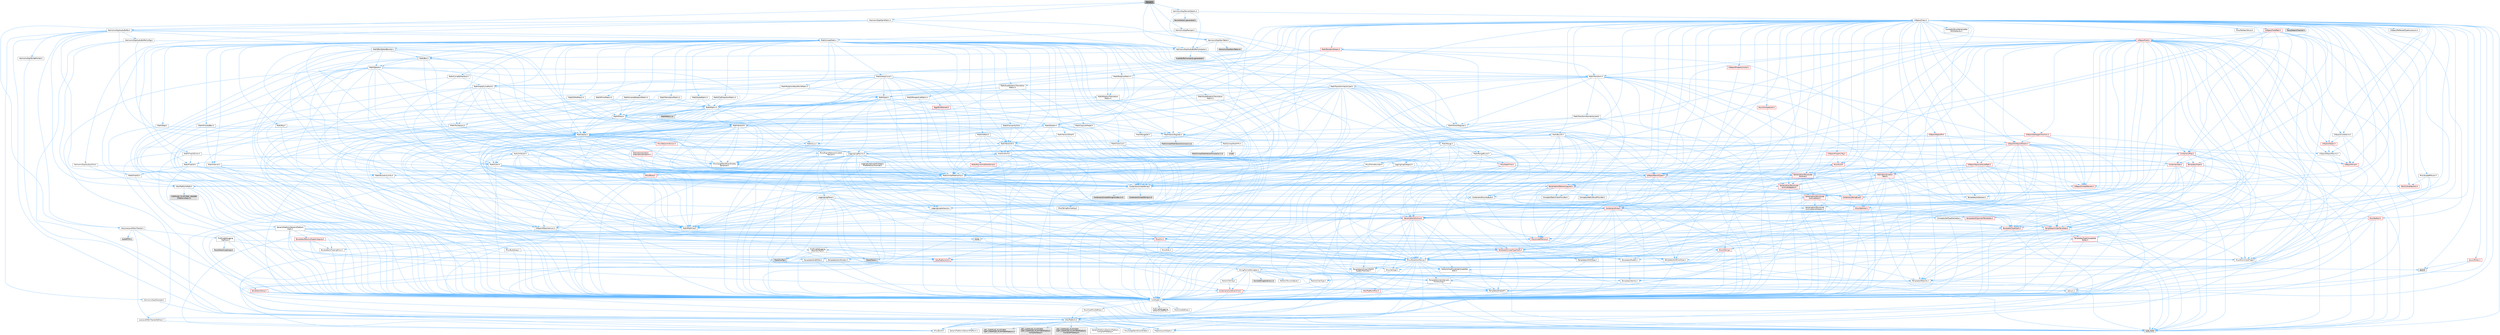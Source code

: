 digraph "Panner.h"
{
 // INTERACTIVE_SVG=YES
 // LATEX_PDF_SIZE
  bgcolor="transparent";
  edge [fontname=Helvetica,fontsize=10,labelfontname=Helvetica,labelfontsize=10];
  node [fontname=Helvetica,fontsize=10,shape=box,height=0.2,width=0.4];
  Node1 [id="Node000001",label="Panner.h",height=0.2,width=0.4,color="gray40", fillcolor="grey60", style="filled", fontcolor="black",tooltip=" "];
  Node1 -> Node2 [id="edge1_Node000001_Node000002",color="steelblue1",style="solid",tooltip=" "];
  Node2 [id="Node000002",label="HarmonixDsp/AudioBuffer.h",height=0.2,width=0.4,color="grey40", fillcolor="white", style="filled",URL="$d7/da7/AudioBuffer_8h.html",tooltip=" "];
  Node2 -> Node3 [id="edge2_Node000002_Node000003",color="steelblue1",style="solid",tooltip=" "];
  Node3 [id="Node000003",label="HarmonixDsp/AudioBufferConfig.h",height=0.2,width=0.4,color="grey40", fillcolor="white", style="filled",URL="$d8/d7f/AudioBufferConfig_8h.html",tooltip=" "];
  Node3 -> Node4 [id="edge3_Node000003_Node000004",color="steelblue1",style="solid",tooltip=" "];
  Node4 [id="Node000004",label="HarmonixDsp/AudioBufferConstants.h",height=0.2,width=0.4,color="grey40", fillcolor="white", style="filled",URL="$df/d16/AudioBufferConstants_8h.html",tooltip=" "];
  Node4 -> Node5 [id="edge4_Node000004_Node000005",color="steelblue1",style="solid",tooltip=" "];
  Node5 [id="Node000005",label="Containers/UnrealString.h",height=0.2,width=0.4,color="grey40", fillcolor="white", style="filled",URL="$d5/dba/UnrealString_8h.html",tooltip=" "];
  Node5 -> Node6 [id="edge5_Node000005_Node000006",color="steelblue1",style="solid",tooltip=" "];
  Node6 [id="Node000006",label="Containers/UnrealStringIncludes.h.inl",height=0.2,width=0.4,color="grey60", fillcolor="#E0E0E0", style="filled",tooltip=" "];
  Node5 -> Node7 [id="edge6_Node000005_Node000007",color="steelblue1",style="solid",tooltip=" "];
  Node7 [id="Node000007",label="Containers/UnrealString.h.inl",height=0.2,width=0.4,color="grey60", fillcolor="#E0E0E0", style="filled",tooltip=" "];
  Node5 -> Node8 [id="edge7_Node000005_Node000008",color="steelblue1",style="solid",tooltip=" "];
  Node8 [id="Node000008",label="Misc/StringFormatArg.h",height=0.2,width=0.4,color="grey40", fillcolor="white", style="filled",URL="$d2/d16/StringFormatArg_8h.html",tooltip=" "];
  Node8 -> Node9 [id="edge8_Node000008_Node000009",color="steelblue1",style="solid",tooltip=" "];
  Node9 [id="Node000009",label="Containers/ContainersFwd.h",height=0.2,width=0.4,color="red", fillcolor="#FFF0F0", style="filled",URL="$d4/d0a/ContainersFwd_8h.html",tooltip=" "];
  Node9 -> Node10 [id="edge9_Node000009_Node000010",color="steelblue1",style="solid",tooltip=" "];
  Node10 [id="Node000010",label="HAL/Platform.h",height=0.2,width=0.4,color="grey40", fillcolor="white", style="filled",URL="$d9/dd0/Platform_8h.html",tooltip=" "];
  Node10 -> Node11 [id="edge10_Node000010_Node000011",color="steelblue1",style="solid",tooltip=" "];
  Node11 [id="Node000011",label="Misc/Build.h",height=0.2,width=0.4,color="grey40", fillcolor="white", style="filled",URL="$d3/dbb/Build_8h.html",tooltip=" "];
  Node10 -> Node12 [id="edge11_Node000010_Node000012",color="steelblue1",style="solid",tooltip=" "];
  Node12 [id="Node000012",label="Misc/LargeWorldCoordinates.h",height=0.2,width=0.4,color="grey40", fillcolor="white", style="filled",URL="$d2/dcb/LargeWorldCoordinates_8h.html",tooltip=" "];
  Node10 -> Node13 [id="edge12_Node000010_Node000013",color="steelblue1",style="solid",tooltip=" "];
  Node13 [id="Node000013",label="type_traits",height=0.2,width=0.4,color="grey60", fillcolor="#E0E0E0", style="filled",tooltip=" "];
  Node10 -> Node14 [id="edge13_Node000010_Node000014",color="steelblue1",style="solid",tooltip=" "];
  Node14 [id="Node000014",label="PreprocessorHelpers.h",height=0.2,width=0.4,color="grey40", fillcolor="white", style="filled",URL="$db/ddb/PreprocessorHelpers_8h.html",tooltip=" "];
  Node10 -> Node15 [id="edge14_Node000010_Node000015",color="steelblue1",style="solid",tooltip=" "];
  Node15 [id="Node000015",label="UBT_COMPILED_PLATFORM\l/UBT_COMPILED_PLATFORMPlatform\lCompilerPreSetup.h",height=0.2,width=0.4,color="grey60", fillcolor="#E0E0E0", style="filled",tooltip=" "];
  Node10 -> Node16 [id="edge15_Node000010_Node000016",color="steelblue1",style="solid",tooltip=" "];
  Node16 [id="Node000016",label="GenericPlatform/GenericPlatform\lCompilerPreSetup.h",height=0.2,width=0.4,color="grey40", fillcolor="white", style="filled",URL="$d9/dc8/GenericPlatformCompilerPreSetup_8h.html",tooltip=" "];
  Node10 -> Node17 [id="edge16_Node000010_Node000017",color="steelblue1",style="solid",tooltip=" "];
  Node17 [id="Node000017",label="GenericPlatform/GenericPlatform.h",height=0.2,width=0.4,color="grey40", fillcolor="white", style="filled",URL="$d6/d84/GenericPlatform_8h.html",tooltip=" "];
  Node10 -> Node18 [id="edge17_Node000010_Node000018",color="steelblue1",style="solid",tooltip=" "];
  Node18 [id="Node000018",label="UBT_COMPILED_PLATFORM\l/UBT_COMPILED_PLATFORMPlatform.h",height=0.2,width=0.4,color="grey60", fillcolor="#E0E0E0", style="filled",tooltip=" "];
  Node10 -> Node19 [id="edge18_Node000010_Node000019",color="steelblue1",style="solid",tooltip=" "];
  Node19 [id="Node000019",label="UBT_COMPILED_PLATFORM\l/UBT_COMPILED_PLATFORMPlatform\lCompilerSetup.h",height=0.2,width=0.4,color="grey60", fillcolor="#E0E0E0", style="filled",tooltip=" "];
  Node9 -> Node20 [id="edge19_Node000009_Node000020",color="steelblue1",style="solid",tooltip=" "];
  Node20 [id="Node000020",label="CoreTypes.h",height=0.2,width=0.4,color="grey40", fillcolor="white", style="filled",URL="$dc/dec/CoreTypes_8h.html",tooltip=" "];
  Node20 -> Node10 [id="edge20_Node000020_Node000010",color="steelblue1",style="solid",tooltip=" "];
  Node20 -> Node21 [id="edge21_Node000020_Node000021",color="steelblue1",style="solid",tooltip=" "];
  Node21 [id="Node000021",label="ProfilingDebugging\l/UMemoryDefines.h",height=0.2,width=0.4,color="grey40", fillcolor="white", style="filled",URL="$d2/da2/UMemoryDefines_8h.html",tooltip=" "];
  Node20 -> Node22 [id="edge22_Node000020_Node000022",color="steelblue1",style="solid",tooltip=" "];
  Node22 [id="Node000022",label="Misc/CoreMiscDefines.h",height=0.2,width=0.4,color="grey40", fillcolor="white", style="filled",URL="$da/d38/CoreMiscDefines_8h.html",tooltip=" "];
  Node22 -> Node10 [id="edge23_Node000022_Node000010",color="steelblue1",style="solid",tooltip=" "];
  Node22 -> Node14 [id="edge24_Node000022_Node000014",color="steelblue1",style="solid",tooltip=" "];
  Node20 -> Node23 [id="edge25_Node000020_Node000023",color="steelblue1",style="solid",tooltip=" "];
  Node23 [id="Node000023",label="Misc/CoreDefines.h",height=0.2,width=0.4,color="grey40", fillcolor="white", style="filled",URL="$d3/dd2/CoreDefines_8h.html",tooltip=" "];
  Node4 -> Node27 [id="edge26_Node000004_Node000027",color="steelblue1",style="solid",tooltip=" "];
  Node27 [id="Node000027",label="Math/UnrealMathUtility.h",height=0.2,width=0.4,color="grey40", fillcolor="white", style="filled",URL="$db/db8/UnrealMathUtility_8h.html",tooltip=" "];
  Node27 -> Node20 [id="edge27_Node000027_Node000020",color="steelblue1",style="solid",tooltip=" "];
  Node27 -> Node28 [id="edge28_Node000027_Node000028",color="steelblue1",style="solid",tooltip=" "];
  Node28 [id="Node000028",label="Misc/AssertionMacros.h",height=0.2,width=0.4,color="grey40", fillcolor="white", style="filled",URL="$d0/dfa/AssertionMacros_8h.html",tooltip=" "];
  Node28 -> Node20 [id="edge29_Node000028_Node000020",color="steelblue1",style="solid",tooltip=" "];
  Node28 -> Node10 [id="edge30_Node000028_Node000010",color="steelblue1",style="solid",tooltip=" "];
  Node28 -> Node29 [id="edge31_Node000028_Node000029",color="steelblue1",style="solid",tooltip=" "];
  Node29 [id="Node000029",label="HAL/PlatformMisc.h",height=0.2,width=0.4,color="red", fillcolor="#FFF0F0", style="filled",URL="$d0/df5/PlatformMisc_8h.html",tooltip=" "];
  Node29 -> Node20 [id="edge32_Node000029_Node000020",color="steelblue1",style="solid",tooltip=" "];
  Node28 -> Node14 [id="edge33_Node000028_Node000014",color="steelblue1",style="solid",tooltip=" "];
  Node28 -> Node61 [id="edge34_Node000028_Node000061",color="steelblue1",style="solid",tooltip=" "];
  Node61 [id="Node000061",label="Templates/EnableIf.h",height=0.2,width=0.4,color="grey40", fillcolor="white", style="filled",URL="$d7/d60/EnableIf_8h.html",tooltip=" "];
  Node61 -> Node20 [id="edge35_Node000061_Node000020",color="steelblue1",style="solid",tooltip=" "];
  Node28 -> Node62 [id="edge36_Node000028_Node000062",color="steelblue1",style="solid",tooltip=" "];
  Node62 [id="Node000062",label="Templates/IsArrayOrRefOf\lTypeByPredicate.h",height=0.2,width=0.4,color="grey40", fillcolor="white", style="filled",URL="$d6/da1/IsArrayOrRefOfTypeByPredicate_8h.html",tooltip=" "];
  Node62 -> Node20 [id="edge37_Node000062_Node000020",color="steelblue1",style="solid",tooltip=" "];
  Node28 -> Node63 [id="edge38_Node000028_Node000063",color="steelblue1",style="solid",tooltip=" "];
  Node63 [id="Node000063",label="Templates/IsValidVariadic\lFunctionArg.h",height=0.2,width=0.4,color="grey40", fillcolor="white", style="filled",URL="$d0/dc8/IsValidVariadicFunctionArg_8h.html",tooltip=" "];
  Node63 -> Node20 [id="edge39_Node000063_Node000020",color="steelblue1",style="solid",tooltip=" "];
  Node63 -> Node64 [id="edge40_Node000063_Node000064",color="steelblue1",style="solid",tooltip=" "];
  Node64 [id="Node000064",label="IsEnum.h",height=0.2,width=0.4,color="grey40", fillcolor="white", style="filled",URL="$d4/de5/IsEnum_8h.html",tooltip=" "];
  Node63 -> Node13 [id="edge41_Node000063_Node000013",color="steelblue1",style="solid",tooltip=" "];
  Node28 -> Node65 [id="edge42_Node000028_Node000065",color="steelblue1",style="solid",tooltip=" "];
  Node65 [id="Node000065",label="Traits/IsCharEncodingCompatible\lWith.h",height=0.2,width=0.4,color="grey40", fillcolor="white", style="filled",URL="$df/dd1/IsCharEncodingCompatibleWith_8h.html",tooltip=" "];
  Node65 -> Node13 [id="edge43_Node000065_Node000013",color="steelblue1",style="solid",tooltip=" "];
  Node65 -> Node66 [id="edge44_Node000065_Node000066",color="steelblue1",style="solid",tooltip=" "];
  Node66 [id="Node000066",label="Traits/IsCharType.h",height=0.2,width=0.4,color="grey40", fillcolor="white", style="filled",URL="$db/d51/IsCharType_8h.html",tooltip=" "];
  Node66 -> Node20 [id="edge45_Node000066_Node000020",color="steelblue1",style="solid",tooltip=" "];
  Node28 -> Node67 [id="edge46_Node000028_Node000067",color="steelblue1",style="solid",tooltip=" "];
  Node67 [id="Node000067",label="Misc/VarArgs.h",height=0.2,width=0.4,color="grey40", fillcolor="white", style="filled",URL="$d5/d6f/VarArgs_8h.html",tooltip=" "];
  Node67 -> Node20 [id="edge47_Node000067_Node000020",color="steelblue1",style="solid",tooltip=" "];
  Node28 -> Node68 [id="edge48_Node000028_Node000068",color="steelblue1",style="solid",tooltip=" "];
  Node68 [id="Node000068",label="String/FormatStringSan.h",height=0.2,width=0.4,color="grey40", fillcolor="white", style="filled",URL="$d3/d8b/FormatStringSan_8h.html",tooltip=" "];
  Node68 -> Node13 [id="edge49_Node000068_Node000013",color="steelblue1",style="solid",tooltip=" "];
  Node68 -> Node20 [id="edge50_Node000068_Node000020",color="steelblue1",style="solid",tooltip=" "];
  Node68 -> Node69 [id="edge51_Node000068_Node000069",color="steelblue1",style="solid",tooltip=" "];
  Node69 [id="Node000069",label="Templates/Requires.h",height=0.2,width=0.4,color="grey40", fillcolor="white", style="filled",URL="$dc/d96/Requires_8h.html",tooltip=" "];
  Node69 -> Node61 [id="edge52_Node000069_Node000061",color="steelblue1",style="solid",tooltip=" "];
  Node69 -> Node13 [id="edge53_Node000069_Node000013",color="steelblue1",style="solid",tooltip=" "];
  Node68 -> Node70 [id="edge54_Node000068_Node000070",color="steelblue1",style="solid",tooltip=" "];
  Node70 [id="Node000070",label="Templates/Identity.h",height=0.2,width=0.4,color="grey40", fillcolor="white", style="filled",URL="$d0/dd5/Identity_8h.html",tooltip=" "];
  Node68 -> Node63 [id="edge55_Node000068_Node000063",color="steelblue1",style="solid",tooltip=" "];
  Node68 -> Node66 [id="edge56_Node000068_Node000066",color="steelblue1",style="solid",tooltip=" "];
  Node68 -> Node71 [id="edge57_Node000068_Node000071",color="steelblue1",style="solid",tooltip=" "];
  Node71 [id="Node000071",label="Traits/IsTEnumAsByte.h",height=0.2,width=0.4,color="grey40", fillcolor="white", style="filled",URL="$d1/de6/IsTEnumAsByte_8h.html",tooltip=" "];
  Node68 -> Node72 [id="edge58_Node000068_Node000072",color="steelblue1",style="solid",tooltip=" "];
  Node72 [id="Node000072",label="Traits/IsTString.h",height=0.2,width=0.4,color="grey40", fillcolor="white", style="filled",URL="$d0/df8/IsTString_8h.html",tooltip=" "];
  Node72 -> Node9 [id="edge59_Node000072_Node000009",color="steelblue1",style="solid",tooltip=" "];
  Node68 -> Node9 [id="edge60_Node000068_Node000009",color="steelblue1",style="solid",tooltip=" "];
  Node68 -> Node73 [id="edge61_Node000068_Node000073",color="steelblue1",style="solid",tooltip=" "];
  Node73 [id="Node000073",label="FormatStringSanErrors.inl",height=0.2,width=0.4,color="grey60", fillcolor="#E0E0E0", style="filled",tooltip=" "];
  Node28 -> Node74 [id="edge62_Node000028_Node000074",color="steelblue1",style="solid",tooltip=" "];
  Node74 [id="Node000074",label="atomic",height=0.2,width=0.4,color="grey60", fillcolor="#E0E0E0", style="filled",tooltip=" "];
  Node27 -> Node75 [id="edge63_Node000027_Node000075",color="steelblue1",style="solid",tooltip=" "];
  Node75 [id="Node000075",label="HAL/PlatformMath.h",height=0.2,width=0.4,color="grey40", fillcolor="white", style="filled",URL="$dc/d53/PlatformMath_8h.html",tooltip=" "];
  Node75 -> Node20 [id="edge64_Node000075_Node000020",color="steelblue1",style="solid",tooltip=" "];
  Node75 -> Node76 [id="edge65_Node000075_Node000076",color="steelblue1",style="solid",tooltip=" "];
  Node76 [id="Node000076",label="GenericPlatform/GenericPlatform\lMath.h",height=0.2,width=0.4,color="grey40", fillcolor="white", style="filled",URL="$d5/d79/GenericPlatformMath_8h.html",tooltip=" "];
  Node76 -> Node20 [id="edge66_Node000076_Node000020",color="steelblue1",style="solid",tooltip=" "];
  Node76 -> Node9 [id="edge67_Node000076_Node000009",color="steelblue1",style="solid",tooltip=" "];
  Node76 -> Node37 [id="edge68_Node000076_Node000037",color="steelblue1",style="solid",tooltip=" "];
  Node37 [id="Node000037",label="HAL/PlatformCrt.h",height=0.2,width=0.4,color="red", fillcolor="#FFF0F0", style="filled",URL="$d8/d75/PlatformCrt_8h.html",tooltip=" "];
  Node76 -> Node77 [id="edge69_Node000076_Node000077",color="steelblue1",style="solid",tooltip=" "];
  Node77 [id="Node000077",label="Templates/AndOrNot.h",height=0.2,width=0.4,color="grey40", fillcolor="white", style="filled",URL="$db/d0a/AndOrNot_8h.html",tooltip=" "];
  Node77 -> Node20 [id="edge70_Node000077_Node000020",color="steelblue1",style="solid",tooltip=" "];
  Node76 -> Node78 [id="edge71_Node000076_Node000078",color="steelblue1",style="solid",tooltip=" "];
  Node78 [id="Node000078",label="Templates/Decay.h",height=0.2,width=0.4,color="red", fillcolor="#FFF0F0", style="filled",URL="$dd/d0f/Decay_8h.html",tooltip=" "];
  Node78 -> Node20 [id="edge72_Node000078_Node000020",color="steelblue1",style="solid",tooltip=" "];
  Node78 -> Node13 [id="edge73_Node000078_Node000013",color="steelblue1",style="solid",tooltip=" "];
  Node76 -> Node80 [id="edge74_Node000076_Node000080",color="steelblue1",style="solid",tooltip=" "];
  Node80 [id="Node000080",label="Templates/IsFloatingPoint.h",height=0.2,width=0.4,color="grey40", fillcolor="white", style="filled",URL="$d3/d11/IsFloatingPoint_8h.html",tooltip=" "];
  Node80 -> Node20 [id="edge75_Node000080_Node000020",color="steelblue1",style="solid",tooltip=" "];
  Node76 -> Node81 [id="edge76_Node000076_Node000081",color="steelblue1",style="solid",tooltip=" "];
  Node81 [id="Node000081",label="Templates/UnrealTypeTraits.h",height=0.2,width=0.4,color="red", fillcolor="#FFF0F0", style="filled",URL="$d2/d2d/UnrealTypeTraits_8h.html",tooltip=" "];
  Node81 -> Node20 [id="edge77_Node000081_Node000020",color="steelblue1",style="solid",tooltip=" "];
  Node81 -> Node28 [id="edge78_Node000081_Node000028",color="steelblue1",style="solid",tooltip=" "];
  Node81 -> Node77 [id="edge79_Node000081_Node000077",color="steelblue1",style="solid",tooltip=" "];
  Node81 -> Node61 [id="edge80_Node000081_Node000061",color="steelblue1",style="solid",tooltip=" "];
  Node81 -> Node83 [id="edge81_Node000081_Node000083",color="steelblue1",style="solid",tooltip=" "];
  Node83 [id="Node000083",label="Templates/IsArithmetic.h",height=0.2,width=0.4,color="grey40", fillcolor="white", style="filled",URL="$d2/d5d/IsArithmetic_8h.html",tooltip=" "];
  Node83 -> Node20 [id="edge82_Node000083_Node000020",color="steelblue1",style="solid",tooltip=" "];
  Node81 -> Node64 [id="edge83_Node000081_Node000064",color="steelblue1",style="solid",tooltip=" "];
  Node81 -> Node84 [id="edge84_Node000081_Node000084",color="steelblue1",style="solid",tooltip=" "];
  Node84 [id="Node000084",label="Templates/Models.h",height=0.2,width=0.4,color="grey40", fillcolor="white", style="filled",URL="$d3/d0c/Models_8h.html",tooltip=" "];
  Node84 -> Node70 [id="edge85_Node000084_Node000070",color="steelblue1",style="solid",tooltip=" "];
  Node81 -> Node85 [id="edge86_Node000081_Node000085",color="steelblue1",style="solid",tooltip=" "];
  Node85 [id="Node000085",label="Templates/IsPODType.h",height=0.2,width=0.4,color="grey40", fillcolor="white", style="filled",URL="$d7/db1/IsPODType_8h.html",tooltip=" "];
  Node85 -> Node20 [id="edge87_Node000085_Node000020",color="steelblue1",style="solid",tooltip=" "];
  Node81 -> Node86 [id="edge88_Node000081_Node000086",color="steelblue1",style="solid",tooltip=" "];
  Node86 [id="Node000086",label="Templates/IsUECoreType.h",height=0.2,width=0.4,color="grey40", fillcolor="white", style="filled",URL="$d1/db8/IsUECoreType_8h.html",tooltip=" "];
  Node86 -> Node20 [id="edge89_Node000086_Node000020",color="steelblue1",style="solid",tooltip=" "];
  Node86 -> Node13 [id="edge90_Node000086_Node000013",color="steelblue1",style="solid",tooltip=" "];
  Node76 -> Node69 [id="edge91_Node000076_Node000069",color="steelblue1",style="solid",tooltip=" "];
  Node76 -> Node88 [id="edge92_Node000076_Node000088",color="steelblue1",style="solid",tooltip=" "];
  Node88 [id="Node000088",label="Templates/ResolveTypeAmbiguity.h",height=0.2,width=0.4,color="red", fillcolor="#FFF0F0", style="filled",URL="$df/d1f/ResolveTypeAmbiguity_8h.html",tooltip=" "];
  Node88 -> Node20 [id="edge93_Node000088_Node000020",color="steelblue1",style="solid",tooltip=" "];
  Node88 -> Node80 [id="edge94_Node000088_Node000080",color="steelblue1",style="solid",tooltip=" "];
  Node88 -> Node81 [id="edge95_Node000088_Node000081",color="steelblue1",style="solid",tooltip=" "];
  Node88 -> Node69 [id="edge96_Node000088_Node000069",color="steelblue1",style="solid",tooltip=" "];
  Node76 -> Node91 [id="edge97_Node000076_Node000091",color="steelblue1",style="solid",tooltip=" "];
  Node91 [id="Node000091",label="Templates/TypeCompatible\lBytes.h",height=0.2,width=0.4,color="red", fillcolor="#FFF0F0", style="filled",URL="$df/d0a/TypeCompatibleBytes_8h.html",tooltip=" "];
  Node91 -> Node20 [id="edge98_Node000091_Node000020",color="steelblue1",style="solid",tooltip=" "];
  Node91 -> Node13 [id="edge99_Node000091_Node000013",color="steelblue1",style="solid",tooltip=" "];
  Node76 -> Node92 [id="edge100_Node000076_Node000092",color="steelblue1",style="solid",tooltip=" "];
  Node92 [id="Node000092",label="limits",height=0.2,width=0.4,color="grey60", fillcolor="#E0E0E0", style="filled",tooltip=" "];
  Node76 -> Node13 [id="edge101_Node000076_Node000013",color="steelblue1",style="solid",tooltip=" "];
  Node75 -> Node93 [id="edge102_Node000075_Node000093",color="steelblue1",style="solid",tooltip=" "];
  Node93 [id="Node000093",label="COMPILED_PLATFORM_HEADER\l(PlatformMath.h)",height=0.2,width=0.4,color="grey60", fillcolor="#E0E0E0", style="filled",tooltip=" "];
  Node27 -> Node34 [id="edge103_Node000027_Node000034",color="steelblue1",style="solid",tooltip=" "];
  Node34 [id="Node000034",label="Math/MathFwd.h",height=0.2,width=0.4,color="grey40", fillcolor="white", style="filled",URL="$d2/d10/MathFwd_8h.html",tooltip=" "];
  Node34 -> Node10 [id="edge104_Node000034_Node000010",color="steelblue1",style="solid",tooltip=" "];
  Node27 -> Node70 [id="edge105_Node000027_Node000070",color="steelblue1",style="solid",tooltip=" "];
  Node27 -> Node69 [id="edge106_Node000027_Node000069",color="steelblue1",style="solid",tooltip=" "];
  Node4 -> Node94 [id="edge107_Node000004_Node000094",color="steelblue1",style="solid",tooltip=" "];
  Node94 [id="Node000094",label="AudioBufferConstants.generated.h",height=0.2,width=0.4,color="grey60", fillcolor="#E0E0E0", style="filled",tooltip=" "];
  Node3 -> Node5 [id="edge108_Node000003_Node000005",color="steelblue1",style="solid",tooltip=" "];
  Node3 -> Node95 [id="edge109_Node000003_Node000095",color="steelblue1",style="solid",tooltip=" "];
  Node95 [id="Node000095",label="Logging/LogMacros.h",height=0.2,width=0.4,color="grey40", fillcolor="white", style="filled",URL="$d0/d16/LogMacros_8h.html",tooltip=" "];
  Node95 -> Node5 [id="edge110_Node000095_Node000005",color="steelblue1",style="solid",tooltip=" "];
  Node95 -> Node20 [id="edge111_Node000095_Node000020",color="steelblue1",style="solid",tooltip=" "];
  Node95 -> Node14 [id="edge112_Node000095_Node000014",color="steelblue1",style="solid",tooltip=" "];
  Node95 -> Node96 [id="edge113_Node000095_Node000096",color="steelblue1",style="solid",tooltip=" "];
  Node96 [id="Node000096",label="Logging/LogCategory.h",height=0.2,width=0.4,color="grey40", fillcolor="white", style="filled",URL="$d9/d36/LogCategory_8h.html",tooltip=" "];
  Node96 -> Node20 [id="edge114_Node000096_Node000020",color="steelblue1",style="solid",tooltip=" "];
  Node96 -> Node97 [id="edge115_Node000096_Node000097",color="steelblue1",style="solid",tooltip=" "];
  Node97 [id="Node000097",label="Logging/LogVerbosity.h",height=0.2,width=0.4,color="grey40", fillcolor="white", style="filled",URL="$d2/d8f/LogVerbosity_8h.html",tooltip=" "];
  Node97 -> Node20 [id="edge116_Node000097_Node000020",color="steelblue1",style="solid",tooltip=" "];
  Node96 -> Node98 [id="edge117_Node000096_Node000098",color="steelblue1",style="solid",tooltip=" "];
  Node98 [id="Node000098",label="UObject/NameTypes.h",height=0.2,width=0.4,color="red", fillcolor="#FFF0F0", style="filled",URL="$d6/d35/NameTypes_8h.html",tooltip=" "];
  Node98 -> Node20 [id="edge118_Node000098_Node000020",color="steelblue1",style="solid",tooltip=" "];
  Node98 -> Node28 [id="edge119_Node000098_Node000028",color="steelblue1",style="solid",tooltip=" "];
  Node98 -> Node99 [id="edge120_Node000098_Node000099",color="steelblue1",style="solid",tooltip=" "];
  Node99 [id="Node000099",label="HAL/UnrealMemory.h",height=0.2,width=0.4,color="red", fillcolor="#FFF0F0", style="filled",URL="$d9/d96/UnrealMemory_8h.html",tooltip=" "];
  Node99 -> Node20 [id="edge121_Node000099_Node000020",color="steelblue1",style="solid",tooltip=" "];
  Node99 -> Node114 [id="edge122_Node000099_Node000114",color="steelblue1",style="solid",tooltip=" "];
  Node114 [id="Node000114",label="ProfilingDebugging\l/MemoryTrace.h",height=0.2,width=0.4,color="grey40", fillcolor="white", style="filled",URL="$da/dd7/MemoryTrace_8h.html",tooltip=" "];
  Node114 -> Node10 [id="edge123_Node000114_Node000010",color="steelblue1",style="solid",tooltip=" "];
  Node114 -> Node49 [id="edge124_Node000114_Node000049",color="steelblue1",style="solid",tooltip=" "];
  Node49 [id="Node000049",label="Misc/EnumClassFlags.h",height=0.2,width=0.4,color="grey40", fillcolor="white", style="filled",URL="$d8/de7/EnumClassFlags_8h.html",tooltip=" "];
  Node114 -> Node57 [id="edge125_Node000114_Node000057",color="steelblue1",style="solid",tooltip=" "];
  Node57 [id="Node000057",label="Trace/Config.h",height=0.2,width=0.4,color="grey60", fillcolor="#E0E0E0", style="filled",tooltip=" "];
  Node114 -> Node60 [id="edge126_Node000114_Node000060",color="steelblue1",style="solid",tooltip=" "];
  Node60 [id="Node000060",label="Trace/Trace.h",height=0.2,width=0.4,color="grey60", fillcolor="#E0E0E0", style="filled",tooltip=" "];
  Node98 -> Node81 [id="edge127_Node000098_Node000081",color="steelblue1",style="solid",tooltip=" "];
  Node98 -> Node115 [id="edge128_Node000098_Node000115",color="steelblue1",style="solid",tooltip=" "];
  Node115 [id="Node000115",label="Templates/UnrealTemplate.h",height=0.2,width=0.4,color="red", fillcolor="#FFF0F0", style="filled",URL="$d4/d24/UnrealTemplate_8h.html",tooltip=" "];
  Node115 -> Node20 [id="edge129_Node000115_Node000020",color="steelblue1",style="solid",tooltip=" "];
  Node115 -> Node99 [id="edge130_Node000115_Node000099",color="steelblue1",style="solid",tooltip=" "];
  Node115 -> Node81 [id="edge131_Node000115_Node000081",color="steelblue1",style="solid",tooltip=" "];
  Node115 -> Node69 [id="edge132_Node000115_Node000069",color="steelblue1",style="solid",tooltip=" "];
  Node115 -> Node91 [id="edge133_Node000115_Node000091",color="steelblue1",style="solid",tooltip=" "];
  Node115 -> Node70 [id="edge134_Node000115_Node000070",color="steelblue1",style="solid",tooltip=" "];
  Node115 -> Node13 [id="edge135_Node000115_Node000013",color="steelblue1",style="solid",tooltip=" "];
  Node98 -> Node5 [id="edge136_Node000098_Node000005",color="steelblue1",style="solid",tooltip=" "];
  Node98 -> Node119 [id="edge137_Node000098_Node000119",color="steelblue1",style="solid",tooltip=" "];
  Node119 [id="Node000119",label="HAL/CriticalSection.h",height=0.2,width=0.4,color="red", fillcolor="#FFF0F0", style="filled",URL="$d6/d90/CriticalSection_8h.html",tooltip=" "];
  Node98 -> Node31 [id="edge138_Node000098_Node000031",color="steelblue1",style="solid",tooltip=" "];
  Node31 [id="Node000031",label="Containers/StringFwd.h",height=0.2,width=0.4,color="red", fillcolor="#FFF0F0", style="filled",URL="$df/d37/StringFwd_8h.html",tooltip=" "];
  Node31 -> Node20 [id="edge139_Node000031_Node000020",color="steelblue1",style="solid",tooltip=" "];
  Node98 -> Node178 [id="edge140_Node000098_Node000178",color="steelblue1",style="solid",tooltip=" "];
  Node178 [id="Node000178",label="UObject/UnrealNames.h",height=0.2,width=0.4,color="red", fillcolor="#FFF0F0", style="filled",URL="$d8/db1/UnrealNames_8h.html",tooltip=" "];
  Node178 -> Node20 [id="edge141_Node000178_Node000020",color="steelblue1",style="solid",tooltip=" "];
  Node98 -> Node145 [id="edge142_Node000098_Node000145",color="steelblue1",style="solid",tooltip=" "];
  Node145 [id="Node000145",label="Serialization/MemoryLayout.h",height=0.2,width=0.4,color="red", fillcolor="#FFF0F0", style="filled",URL="$d7/d66/MemoryLayout_8h.html",tooltip=" "];
  Node145 -> Node146 [id="edge143_Node000145_Node000146",color="steelblue1",style="solid",tooltip=" "];
  Node146 [id="Node000146",label="Concepts/StaticClassProvider.h",height=0.2,width=0.4,color="grey40", fillcolor="white", style="filled",URL="$dd/d83/StaticClassProvider_8h.html",tooltip=" "];
  Node145 -> Node147 [id="edge144_Node000145_Node000147",color="steelblue1",style="solid",tooltip=" "];
  Node147 [id="Node000147",label="Concepts/StaticStructProvider.h",height=0.2,width=0.4,color="grey40", fillcolor="white", style="filled",URL="$d5/d77/StaticStructProvider_8h.html",tooltip=" "];
  Node145 -> Node148 [id="edge145_Node000145_Node000148",color="steelblue1",style="solid",tooltip=" "];
  Node148 [id="Node000148",label="Containers/EnumAsByte.h",height=0.2,width=0.4,color="grey40", fillcolor="white", style="filled",URL="$d6/d9a/EnumAsByte_8h.html",tooltip=" "];
  Node148 -> Node20 [id="edge146_Node000148_Node000020",color="steelblue1",style="solid",tooltip=" "];
  Node148 -> Node85 [id="edge147_Node000148_Node000085",color="steelblue1",style="solid",tooltip=" "];
  Node148 -> Node149 [id="edge148_Node000148_Node000149",color="steelblue1",style="solid",tooltip=" "];
  Node149 [id="Node000149",label="Templates/TypeHash.h",height=0.2,width=0.4,color="red", fillcolor="#FFF0F0", style="filled",URL="$d1/d62/TypeHash_8h.html",tooltip=" "];
  Node149 -> Node20 [id="edge149_Node000149_Node000020",color="steelblue1",style="solid",tooltip=" "];
  Node149 -> Node69 [id="edge150_Node000149_Node000069",color="steelblue1",style="solid",tooltip=" "];
  Node149 -> Node150 [id="edge151_Node000149_Node000150",color="steelblue1",style="solid",tooltip=" "];
  Node150 [id="Node000150",label="Misc/Crc.h",height=0.2,width=0.4,color="red", fillcolor="#FFF0F0", style="filled",URL="$d4/dd2/Crc_8h.html",tooltip=" "];
  Node150 -> Node20 [id="edge152_Node000150_Node000020",color="steelblue1",style="solid",tooltip=" "];
  Node150 -> Node28 [id="edge153_Node000150_Node000028",color="steelblue1",style="solid",tooltip=" "];
  Node150 -> Node151 [id="edge154_Node000150_Node000151",color="steelblue1",style="solid",tooltip=" "];
  Node151 [id="Node000151",label="Misc/CString.h",height=0.2,width=0.4,color="red", fillcolor="#FFF0F0", style="filled",URL="$d2/d49/CString_8h.html",tooltip=" "];
  Node151 -> Node20 [id="edge155_Node000151_Node000020",color="steelblue1",style="solid",tooltip=" "];
  Node151 -> Node37 [id="edge156_Node000151_Node000037",color="steelblue1",style="solid",tooltip=" "];
  Node151 -> Node28 [id="edge157_Node000151_Node000028",color="steelblue1",style="solid",tooltip=" "];
  Node151 -> Node67 [id="edge158_Node000151_Node000067",color="steelblue1",style="solid",tooltip=" "];
  Node151 -> Node62 [id="edge159_Node000151_Node000062",color="steelblue1",style="solid",tooltip=" "];
  Node151 -> Node63 [id="edge160_Node000151_Node000063",color="steelblue1",style="solid",tooltip=" "];
  Node151 -> Node65 [id="edge161_Node000151_Node000065",color="steelblue1",style="solid",tooltip=" "];
  Node150 -> Node81 [id="edge162_Node000150_Node000081",color="steelblue1",style="solid",tooltip=" "];
  Node150 -> Node66 [id="edge163_Node000150_Node000066",color="steelblue1",style="solid",tooltip=" "];
  Node149 -> Node13 [id="edge164_Node000149_Node000013",color="steelblue1",style="solid",tooltip=" "];
  Node145 -> Node31 [id="edge165_Node000145_Node000031",color="steelblue1",style="solid",tooltip=" "];
  Node145 -> Node99 [id="edge166_Node000145_Node000099",color="steelblue1",style="solid",tooltip=" "];
  Node145 -> Node61 [id="edge167_Node000145_Node000061",color="steelblue1",style="solid",tooltip=" "];
  Node145 -> Node157 [id="edge168_Node000145_Node000157",color="steelblue1",style="solid",tooltip=" "];
  Node157 [id="Node000157",label="Templates/IsAbstract.h",height=0.2,width=0.4,color="grey40", fillcolor="white", style="filled",URL="$d8/db7/IsAbstract_8h.html",tooltip=" "];
  Node145 -> Node84 [id="edge169_Node000145_Node000084",color="steelblue1",style="solid",tooltip=" "];
  Node145 -> Node115 [id="edge170_Node000145_Node000115",color="steelblue1",style="solid",tooltip=" "];
  Node98 -> Node60 [id="edge171_Node000098_Node000060",color="steelblue1",style="solid",tooltip=" "];
  Node95 -> Node186 [id="edge172_Node000095_Node000186",color="steelblue1",style="solid",tooltip=" "];
  Node186 [id="Node000186",label="Logging/LogScopedCategory\lAndVerbosityOverride.h",height=0.2,width=0.4,color="grey40", fillcolor="white", style="filled",URL="$de/dba/LogScopedCategoryAndVerbosityOverride_8h.html",tooltip=" "];
  Node186 -> Node20 [id="edge173_Node000186_Node000020",color="steelblue1",style="solid",tooltip=" "];
  Node186 -> Node97 [id="edge174_Node000186_Node000097",color="steelblue1",style="solid",tooltip=" "];
  Node186 -> Node98 [id="edge175_Node000186_Node000098",color="steelblue1",style="solid",tooltip=" "];
  Node95 -> Node187 [id="edge176_Node000095_Node000187",color="steelblue1",style="solid",tooltip=" "];
  Node187 [id="Node000187",label="Logging/LogTrace.h",height=0.2,width=0.4,color="grey40", fillcolor="white", style="filled",URL="$d5/d91/LogTrace_8h.html",tooltip=" "];
  Node187 -> Node20 [id="edge177_Node000187_Node000020",color="steelblue1",style="solid",tooltip=" "];
  Node187 -> Node127 [id="edge178_Node000187_Node000127",color="steelblue1",style="solid",tooltip=" "];
  Node127 [id="Node000127",label="Containers/Array.h",height=0.2,width=0.4,color="red", fillcolor="#FFF0F0", style="filled",URL="$df/dd0/Array_8h.html",tooltip=" "];
  Node127 -> Node20 [id="edge179_Node000127_Node000020",color="steelblue1",style="solid",tooltip=" "];
  Node127 -> Node28 [id="edge180_Node000127_Node000028",color="steelblue1",style="solid",tooltip=" "];
  Node127 -> Node99 [id="edge181_Node000127_Node000099",color="steelblue1",style="solid",tooltip=" "];
  Node127 -> Node81 [id="edge182_Node000127_Node000081",color="steelblue1",style="solid",tooltip=" "];
  Node127 -> Node115 [id="edge183_Node000127_Node000115",color="steelblue1",style="solid",tooltip=" "];
  Node127 -> Node134 [id="edge184_Node000127_Node000134",color="steelblue1",style="solid",tooltip=" "];
  Node134 [id="Node000134",label="Serialization/Archive.h",height=0.2,width=0.4,color="red", fillcolor="#FFF0F0", style="filled",URL="$d7/d3b/Archive_8h.html",tooltip=" "];
  Node134 -> Node20 [id="edge185_Node000134_Node000020",color="steelblue1",style="solid",tooltip=" "];
  Node134 -> Node34 [id="edge186_Node000134_Node000034",color="steelblue1",style="solid",tooltip=" "];
  Node134 -> Node28 [id="edge187_Node000134_Node000028",color="steelblue1",style="solid",tooltip=" "];
  Node134 -> Node11 [id="edge188_Node000134_Node000011",color="steelblue1",style="solid",tooltip=" "];
  Node134 -> Node67 [id="edge189_Node000134_Node000067",color="steelblue1",style="solid",tooltip=" "];
  Node134 -> Node61 [id="edge190_Node000134_Node000061",color="steelblue1",style="solid",tooltip=" "];
  Node134 -> Node62 [id="edge191_Node000134_Node000062",color="steelblue1",style="solid",tooltip=" "];
  Node134 -> Node63 [id="edge192_Node000134_Node000063",color="steelblue1",style="solid",tooltip=" "];
  Node134 -> Node115 [id="edge193_Node000134_Node000115",color="steelblue1",style="solid",tooltip=" "];
  Node134 -> Node65 [id="edge194_Node000134_Node000065",color="steelblue1",style="solid",tooltip=" "];
  Node134 -> Node143 [id="edge195_Node000134_Node000143",color="steelblue1",style="solid",tooltip=" "];
  Node143 [id="Node000143",label="UObject/ObjectVersion.h",height=0.2,width=0.4,color="grey40", fillcolor="white", style="filled",URL="$da/d63/ObjectVersion_8h.html",tooltip=" "];
  Node143 -> Node20 [id="edge196_Node000143_Node000020",color="steelblue1",style="solid",tooltip=" "];
  Node127 -> Node171 [id="edge197_Node000127_Node000171",color="steelblue1",style="solid",tooltip=" "];
  Node171 [id="Node000171",label="Concepts/GetTypeHashable.h",height=0.2,width=0.4,color="grey40", fillcolor="white", style="filled",URL="$d3/da2/GetTypeHashable_8h.html",tooltip=" "];
  Node171 -> Node20 [id="edge198_Node000171_Node000020",color="steelblue1",style="solid",tooltip=" "];
  Node171 -> Node149 [id="edge199_Node000171_Node000149",color="steelblue1",style="solid",tooltip=" "];
  Node127 -> Node69 [id="edge200_Node000127_Node000069",color="steelblue1",style="solid",tooltip=" "];
  Node127 -> Node176 [id="edge201_Node000127_Node000176",color="steelblue1",style="solid",tooltip=" "];
  Node176 [id="Node000176",label="Templates/AlignmentTemplates.h",height=0.2,width=0.4,color="red", fillcolor="#FFF0F0", style="filled",URL="$dd/d32/AlignmentTemplates_8h.html",tooltip=" "];
  Node176 -> Node20 [id="edge202_Node000176_Node000020",color="steelblue1",style="solid",tooltip=" "];
  Node127 -> Node92 [id="edge203_Node000127_Node000092",color="steelblue1",style="solid",tooltip=" "];
  Node127 -> Node13 [id="edge204_Node000127_Node000013",color="steelblue1",style="solid",tooltip=" "];
  Node187 -> Node14 [id="edge205_Node000187_Node000014",color="steelblue1",style="solid",tooltip=" "];
  Node187 -> Node97 [id="edge206_Node000187_Node000097",color="steelblue1",style="solid",tooltip=" "];
  Node187 -> Node11 [id="edge207_Node000187_Node000011",color="steelblue1",style="solid",tooltip=" "];
  Node187 -> Node62 [id="edge208_Node000187_Node000062",color="steelblue1",style="solid",tooltip=" "];
  Node187 -> Node57 [id="edge209_Node000187_Node000057",color="steelblue1",style="solid",tooltip=" "];
  Node187 -> Node60 [id="edge210_Node000187_Node000060",color="steelblue1",style="solid",tooltip=" "];
  Node187 -> Node65 [id="edge211_Node000187_Node000065",color="steelblue1",style="solid",tooltip=" "];
  Node95 -> Node97 [id="edge212_Node000095_Node000097",color="steelblue1",style="solid",tooltip=" "];
  Node95 -> Node28 [id="edge213_Node000095_Node000028",color="steelblue1",style="solid",tooltip=" "];
  Node95 -> Node11 [id="edge214_Node000095_Node000011",color="steelblue1",style="solid",tooltip=" "];
  Node95 -> Node67 [id="edge215_Node000095_Node000067",color="steelblue1",style="solid",tooltip=" "];
  Node95 -> Node68 [id="edge216_Node000095_Node000068",color="steelblue1",style="solid",tooltip=" "];
  Node95 -> Node61 [id="edge217_Node000095_Node000061",color="steelblue1",style="solid",tooltip=" "];
  Node95 -> Node62 [id="edge218_Node000095_Node000062",color="steelblue1",style="solid",tooltip=" "];
  Node95 -> Node63 [id="edge219_Node000095_Node000063",color="steelblue1",style="solid",tooltip=" "];
  Node95 -> Node65 [id="edge220_Node000095_Node000065",color="steelblue1",style="solid",tooltip=" "];
  Node95 -> Node13 [id="edge221_Node000095_Node000013",color="steelblue1",style="solid",tooltip=" "];
  Node3 -> Node10 [id="edge222_Node000003_Node000010",color="steelblue1",style="solid",tooltip=" "];
  Node2 -> Node4 [id="edge223_Node000002_Node000004",color="steelblue1",style="solid",tooltip=" "];
  Node2 -> Node188 [id="edge224_Node000002_Node000188",color="steelblue1",style="solid",tooltip=" "];
  Node188 [id="Node000188",label="HarmonixDsp/Generate.h",height=0.2,width=0.4,color="grey40", fillcolor="white", style="filled",URL="$d8/da3/Generate_8h.html",tooltip=" "];
  Node188 -> Node10 [id="edge225_Node000188_Node000010",color="steelblue1",style="solid",tooltip=" "];
  Node2 -> Node189 [id="edge226_Node000002_Node000189",color="steelblue1",style="solid",tooltip=" "];
  Node189 [id="Node000189",label="HarmonixDsp/StridePointer.h",height=0.2,width=0.4,color="grey40", fillcolor="white", style="filled",URL="$d3/da8/StridePointer_8h.html",tooltip=" "];
  Node189 -> Node10 [id="edge227_Node000189_Node000010",color="steelblue1",style="solid",tooltip=" "];
  Node2 -> Node95 [id="edge228_Node000002_Node000095",color="steelblue1",style="solid",tooltip=" "];
  Node2 -> Node190 [id="edge229_Node000002_Node000190",color="steelblue1",style="solid",tooltip=" "];
  Node190 [id="Node000190",label="Math/UnrealMath.h",height=0.2,width=0.4,color="grey40", fillcolor="white", style="filled",URL="$d8/db2/UnrealMath_8h.html",tooltip=" "];
  Node190 -> Node191 [id="edge230_Node000190_Node000191",color="steelblue1",style="solid",tooltip=" "];
  Node191 [id="Node000191",label="Math/Axis.h",height=0.2,width=0.4,color="grey40", fillcolor="white", style="filled",URL="$dd/dbb/Axis_8h.html",tooltip=" "];
  Node191 -> Node20 [id="edge231_Node000191_Node000020",color="steelblue1",style="solid",tooltip=" "];
  Node190 -> Node192 [id="edge232_Node000190_Node000192",color="steelblue1",style="solid",tooltip=" "];
  Node192 [id="Node000192",label="Math/Box.h",height=0.2,width=0.4,color="grey40", fillcolor="white", style="filled",URL="$de/d0f/Box_8h.html",tooltip=" "];
  Node192 -> Node20 [id="edge233_Node000192_Node000020",color="steelblue1",style="solid",tooltip=" "];
  Node192 -> Node28 [id="edge234_Node000192_Node000028",color="steelblue1",style="solid",tooltip=" "];
  Node192 -> Node34 [id="edge235_Node000192_Node000034",color="steelblue1",style="solid",tooltip=" "];
  Node192 -> Node27 [id="edge236_Node000192_Node000027",color="steelblue1",style="solid",tooltip=" "];
  Node192 -> Node5 [id="edge237_Node000192_Node000005",color="steelblue1",style="solid",tooltip=" "];
  Node192 -> Node193 [id="edge238_Node000192_Node000193",color="steelblue1",style="solid",tooltip=" "];
  Node193 [id="Node000193",label="Math/Vector.h",height=0.2,width=0.4,color="grey40", fillcolor="white", style="filled",URL="$d6/dbe/Vector_8h.html",tooltip=" "];
  Node193 -> Node20 [id="edge239_Node000193_Node000020",color="steelblue1",style="solid",tooltip=" "];
  Node193 -> Node28 [id="edge240_Node000193_Node000028",color="steelblue1",style="solid",tooltip=" "];
  Node193 -> Node34 [id="edge241_Node000193_Node000034",color="steelblue1",style="solid",tooltip=" "];
  Node193 -> Node47 [id="edge242_Node000193_Node000047",color="steelblue1",style="solid",tooltip=" "];
  Node47 [id="Node000047",label="Math/NumericLimits.h",height=0.2,width=0.4,color="grey40", fillcolor="white", style="filled",URL="$df/d1b/NumericLimits_8h.html",tooltip=" "];
  Node47 -> Node20 [id="edge243_Node000047_Node000020",color="steelblue1",style="solid",tooltip=" "];
  Node193 -> Node150 [id="edge244_Node000193_Node000150",color="steelblue1",style="solid",tooltip=" "];
  Node193 -> Node27 [id="edge245_Node000193_Node000027",color="steelblue1",style="solid",tooltip=" "];
  Node193 -> Node5 [id="edge246_Node000193_Node000005",color="steelblue1",style="solid",tooltip=" "];
  Node193 -> Node194 [id="edge247_Node000193_Node000194",color="steelblue1",style="solid",tooltip=" "];
  Node194 [id="Node000194",label="Misc/Parse.h",height=0.2,width=0.4,color="red", fillcolor="#FFF0F0", style="filled",URL="$dc/d71/Parse_8h.html",tooltip=" "];
  Node194 -> Node31 [id="edge248_Node000194_Node000031",color="steelblue1",style="solid",tooltip=" "];
  Node194 -> Node5 [id="edge249_Node000194_Node000005",color="steelblue1",style="solid",tooltip=" "];
  Node194 -> Node20 [id="edge250_Node000194_Node000020",color="steelblue1",style="solid",tooltip=" "];
  Node194 -> Node37 [id="edge251_Node000194_Node000037",color="steelblue1",style="solid",tooltip=" "];
  Node194 -> Node11 [id="edge252_Node000194_Node000011",color="steelblue1",style="solid",tooltip=" "];
  Node194 -> Node49 [id="edge253_Node000194_Node000049",color="steelblue1",style="solid",tooltip=" "];
  Node193 -> Node197 [id="edge254_Node000193_Node000197",color="steelblue1",style="solid",tooltip=" "];
  Node197 [id="Node000197",label="Misc/LargeWorldCoordinates\lSerializer.h",height=0.2,width=0.4,color="grey40", fillcolor="white", style="filled",URL="$d7/df9/LargeWorldCoordinatesSerializer_8h.html",tooltip=" "];
  Node197 -> Node98 [id="edge255_Node000197_Node000098",color="steelblue1",style="solid",tooltip=" "];
  Node197 -> Node143 [id="edge256_Node000197_Node000143",color="steelblue1",style="solid",tooltip=" "];
  Node197 -> Node198 [id="edge257_Node000197_Node000198",color="steelblue1",style="solid",tooltip=" "];
  Node198 [id="Node000198",label="Serialization/Structured\lArchive.h",height=0.2,width=0.4,color="red", fillcolor="#FFF0F0", style="filled",URL="$d9/d1e/StructuredArchive_8h.html",tooltip=" "];
  Node198 -> Node127 [id="edge258_Node000198_Node000127",color="steelblue1",style="solid",tooltip=" "];
  Node198 -> Node20 [id="edge259_Node000198_Node000020",color="steelblue1",style="solid",tooltip=" "];
  Node198 -> Node11 [id="edge260_Node000198_Node000011",color="steelblue1",style="solid",tooltip=" "];
  Node198 -> Node134 [id="edge261_Node000198_Node000134",color="steelblue1",style="solid",tooltip=" "];
  Node198 -> Node202 [id="edge262_Node000198_Node000202",color="steelblue1",style="solid",tooltip=" "];
  Node202 [id="Node000202",label="Serialization/Structured\lArchiveAdapters.h",height=0.2,width=0.4,color="red", fillcolor="#FFF0F0", style="filled",URL="$d3/de1/StructuredArchiveAdapters_8h.html",tooltip=" "];
  Node202 -> Node20 [id="edge263_Node000202_Node000020",color="steelblue1",style="solid",tooltip=" "];
  Node202 -> Node84 [id="edge264_Node000202_Node000084",color="steelblue1",style="solid",tooltip=" "];
  Node202 -> Node205 [id="edge265_Node000202_Node000205",color="steelblue1",style="solid",tooltip=" "];
  Node205 [id="Node000205",label="Serialization/Structured\lArchiveSlots.h",height=0.2,width=0.4,color="red", fillcolor="#FFF0F0", style="filled",URL="$d2/d87/StructuredArchiveSlots_8h.html",tooltip=" "];
  Node205 -> Node127 [id="edge266_Node000205_Node000127",color="steelblue1",style="solid",tooltip=" "];
  Node205 -> Node20 [id="edge267_Node000205_Node000020",color="steelblue1",style="solid",tooltip=" "];
  Node205 -> Node11 [id="edge268_Node000205_Node000011",color="steelblue1",style="solid",tooltip=" "];
  Node205 -> Node206 [id="edge269_Node000205_Node000206",color="steelblue1",style="solid",tooltip=" "];
  Node206 [id="Node000206",label="Misc/Optional.h",height=0.2,width=0.4,color="red", fillcolor="#FFF0F0", style="filled",URL="$d2/dae/Optional_8h.html",tooltip=" "];
  Node206 -> Node20 [id="edge270_Node000206_Node000020",color="steelblue1",style="solid",tooltip=" "];
  Node206 -> Node28 [id="edge271_Node000206_Node000028",color="steelblue1",style="solid",tooltip=" "];
  Node206 -> Node115 [id="edge272_Node000206_Node000115",color="steelblue1",style="solid",tooltip=" "];
  Node206 -> Node134 [id="edge273_Node000206_Node000134",color="steelblue1",style="solid",tooltip=" "];
  Node205 -> Node134 [id="edge274_Node000205_Node000134",color="steelblue1",style="solid",tooltip=" "];
  Node205 -> Node201 [id="edge275_Node000205_Node000201",color="steelblue1",style="solid",tooltip=" "];
  Node201 [id="Node000201",label="Serialization/Structured\lArchiveNameHelpers.h",height=0.2,width=0.4,color="grey40", fillcolor="white", style="filled",URL="$d0/d7b/StructuredArchiveNameHelpers_8h.html",tooltip=" "];
  Node201 -> Node20 [id="edge276_Node000201_Node000020",color="steelblue1",style="solid",tooltip=" "];
  Node201 -> Node70 [id="edge277_Node000201_Node000070",color="steelblue1",style="solid",tooltip=" "];
  Node205 -> Node61 [id="edge278_Node000205_Node000061",color="steelblue1",style="solid",tooltip=" "];
  Node198 -> Node201 [id="edge279_Node000198_Node000201",color="steelblue1",style="solid",tooltip=" "];
  Node198 -> Node205 [id="edge280_Node000198_Node000205",color="steelblue1",style="solid",tooltip=" "];
  Node193 -> Node213 [id="edge281_Node000193_Node000213",color="steelblue1",style="solid",tooltip=" "];
  Node213 [id="Node000213",label="Misc/NetworkVersion.h",height=0.2,width=0.4,color="red", fillcolor="#FFF0F0", style="filled",URL="$d7/d4b/NetworkVersion_8h.html",tooltip=" "];
  Node213 -> Node5 [id="edge282_Node000213_Node000005",color="steelblue1",style="solid",tooltip=" "];
  Node213 -> Node20 [id="edge283_Node000213_Node000020",color="steelblue1",style="solid",tooltip=" "];
  Node213 -> Node95 [id="edge284_Node000213_Node000095",color="steelblue1",style="solid",tooltip=" "];
  Node213 -> Node255 [id="edge285_Node000213_Node000255",color="steelblue1",style="solid",tooltip=" "];
  Node255 [id="Node000255",label="Misc/EngineNetworkCustom\lVersion.h",height=0.2,width=0.4,color="grey40", fillcolor="white", style="filled",URL="$da/da3/EngineNetworkCustomVersion_8h.html",tooltip=" "];
  Node255 -> Node20 [id="edge286_Node000255_Node000020",color="steelblue1",style="solid",tooltip=" "];
  Node255 -> Node256 [id="edge287_Node000255_Node000256",color="steelblue1",style="solid",tooltip=" "];
  Node256 [id="Node000256",label="Misc/Guid.h",height=0.2,width=0.4,color="red", fillcolor="#FFF0F0", style="filled",URL="$d6/d2a/Guid_8h.html",tooltip=" "];
  Node256 -> Node31 [id="edge288_Node000256_Node000031",color="steelblue1",style="solid",tooltip=" "];
  Node256 -> Node5 [id="edge289_Node000256_Node000005",color="steelblue1",style="solid",tooltip=" "];
  Node256 -> Node20 [id="edge290_Node000256_Node000020",color="steelblue1",style="solid",tooltip=" "];
  Node256 -> Node14 [id="edge291_Node000256_Node000014",color="steelblue1",style="solid",tooltip=" "];
  Node256 -> Node28 [id="edge292_Node000256_Node000028",color="steelblue1",style="solid",tooltip=" "];
  Node256 -> Node150 [id="edge293_Node000256_Node000150",color="steelblue1",style="solid",tooltip=" "];
  Node256 -> Node134 [id="edge294_Node000256_Node000134",color="steelblue1",style="solid",tooltip=" "];
  Node256 -> Node145 [id="edge295_Node000256_Node000145",color="steelblue1",style="solid",tooltip=" "];
  Node256 -> Node198 [id="edge296_Node000256_Node000198",color="steelblue1",style="solid",tooltip=" "];
  Node193 -> Node258 [id="edge297_Node000193_Node000258",color="steelblue1",style="solid",tooltip=" "];
  Node258 [id="Node000258",label="Math/Color.h",height=0.2,width=0.4,color="grey40", fillcolor="white", style="filled",URL="$dd/dac/Color_8h.html",tooltip=" "];
  Node258 -> Node127 [id="edge298_Node000258_Node000127",color="steelblue1",style="solid",tooltip=" "];
  Node258 -> Node5 [id="edge299_Node000258_Node000005",color="steelblue1",style="solid",tooltip=" "];
  Node258 -> Node20 [id="edge300_Node000258_Node000020",color="steelblue1",style="solid",tooltip=" "];
  Node258 -> Node14 [id="edge301_Node000258_Node000014",color="steelblue1",style="solid",tooltip=" "];
  Node258 -> Node34 [id="edge302_Node000258_Node000034",color="steelblue1",style="solid",tooltip=" "];
  Node258 -> Node27 [id="edge303_Node000258_Node000027",color="steelblue1",style="solid",tooltip=" "];
  Node258 -> Node28 [id="edge304_Node000258_Node000028",color="steelblue1",style="solid",tooltip=" "];
  Node258 -> Node150 [id="edge305_Node000258_Node000150",color="steelblue1",style="solid",tooltip=" "];
  Node258 -> Node194 [id="edge306_Node000258_Node000194",color="steelblue1",style="solid",tooltip=" "];
  Node258 -> Node134 [id="edge307_Node000258_Node000134",color="steelblue1",style="solid",tooltip=" "];
  Node258 -> Node145 [id="edge308_Node000258_Node000145",color="steelblue1",style="solid",tooltip=" "];
  Node258 -> Node198 [id="edge309_Node000258_Node000198",color="steelblue1",style="solid",tooltip=" "];
  Node258 -> Node201 [id="edge310_Node000258_Node000201",color="steelblue1",style="solid",tooltip=" "];
  Node258 -> Node205 [id="edge311_Node000258_Node000205",color="steelblue1",style="solid",tooltip=" "];
  Node193 -> Node259 [id="edge312_Node000193_Node000259",color="steelblue1",style="solid",tooltip=" "];
  Node259 [id="Node000259",label="Math/IntPoint.h",height=0.2,width=0.4,color="grey40", fillcolor="white", style="filled",URL="$d3/df7/IntPoint_8h.html",tooltip=" "];
  Node259 -> Node20 [id="edge313_Node000259_Node000020",color="steelblue1",style="solid",tooltip=" "];
  Node259 -> Node28 [id="edge314_Node000259_Node000028",color="steelblue1",style="solid",tooltip=" "];
  Node259 -> Node194 [id="edge315_Node000259_Node000194",color="steelblue1",style="solid",tooltip=" "];
  Node259 -> Node34 [id="edge316_Node000259_Node000034",color="steelblue1",style="solid",tooltip=" "];
  Node259 -> Node27 [id="edge317_Node000259_Node000027",color="steelblue1",style="solid",tooltip=" "];
  Node259 -> Node5 [id="edge318_Node000259_Node000005",color="steelblue1",style="solid",tooltip=" "];
  Node259 -> Node198 [id="edge319_Node000259_Node000198",color="steelblue1",style="solid",tooltip=" "];
  Node259 -> Node149 [id="edge320_Node000259_Node000149",color="steelblue1",style="solid",tooltip=" "];
  Node259 -> Node197 [id="edge321_Node000259_Node000197",color="steelblue1",style="solid",tooltip=" "];
  Node193 -> Node95 [id="edge322_Node000193_Node000095",color="steelblue1",style="solid",tooltip=" "];
  Node193 -> Node260 [id="edge323_Node000193_Node000260",color="steelblue1",style="solid",tooltip=" "];
  Node260 [id="Node000260",label="Math/Vector2D.h",height=0.2,width=0.4,color="grey40", fillcolor="white", style="filled",URL="$d3/db0/Vector2D_8h.html",tooltip=" "];
  Node260 -> Node20 [id="edge324_Node000260_Node000020",color="steelblue1",style="solid",tooltip=" "];
  Node260 -> Node34 [id="edge325_Node000260_Node000034",color="steelblue1",style="solid",tooltip=" "];
  Node260 -> Node28 [id="edge326_Node000260_Node000028",color="steelblue1",style="solid",tooltip=" "];
  Node260 -> Node150 [id="edge327_Node000260_Node000150",color="steelblue1",style="solid",tooltip=" "];
  Node260 -> Node27 [id="edge328_Node000260_Node000027",color="steelblue1",style="solid",tooltip=" "];
  Node260 -> Node5 [id="edge329_Node000260_Node000005",color="steelblue1",style="solid",tooltip=" "];
  Node260 -> Node194 [id="edge330_Node000260_Node000194",color="steelblue1",style="solid",tooltip=" "];
  Node260 -> Node197 [id="edge331_Node000260_Node000197",color="steelblue1",style="solid",tooltip=" "];
  Node260 -> Node255 [id="edge332_Node000260_Node000255",color="steelblue1",style="solid",tooltip=" "];
  Node260 -> Node259 [id="edge333_Node000260_Node000259",color="steelblue1",style="solid",tooltip=" "];
  Node260 -> Node95 [id="edge334_Node000260_Node000095",color="steelblue1",style="solid",tooltip=" "];
  Node260 -> Node13 [id="edge335_Node000260_Node000013",color="steelblue1",style="solid",tooltip=" "];
  Node193 -> Node261 [id="edge336_Node000193_Node000261",color="steelblue1",style="solid",tooltip=" "];
  Node261 [id="Node000261",label="Misc/ByteSwap.h",height=0.2,width=0.4,color="grey40", fillcolor="white", style="filled",URL="$dc/dd7/ByteSwap_8h.html",tooltip=" "];
  Node261 -> Node20 [id="edge337_Node000261_Node000020",color="steelblue1",style="solid",tooltip=" "];
  Node261 -> Node37 [id="edge338_Node000261_Node000037",color="steelblue1",style="solid",tooltip=" "];
  Node193 -> Node262 [id="edge339_Node000193_Node000262",color="steelblue1",style="solid",tooltip=" "];
  Node262 [id="Node000262",label="Internationalization\l/Text.h",height=0.2,width=0.4,color="red", fillcolor="#FFF0F0", style="filled",URL="$d6/d35/Text_8h.html",tooltip=" "];
  Node262 -> Node20 [id="edge340_Node000262_Node000020",color="steelblue1",style="solid",tooltip=" "];
  Node262 -> Node28 [id="edge341_Node000262_Node000028",color="steelblue1",style="solid",tooltip=" "];
  Node262 -> Node49 [id="edge342_Node000262_Node000049",color="steelblue1",style="solid",tooltip=" "];
  Node262 -> Node81 [id="edge343_Node000262_Node000081",color="steelblue1",style="solid",tooltip=" "];
  Node262 -> Node127 [id="edge344_Node000262_Node000127",color="steelblue1",style="solid",tooltip=" "];
  Node262 -> Node5 [id="edge345_Node000262_Node000005",color="steelblue1",style="solid",tooltip=" "];
  Node262 -> Node148 [id="edge346_Node000262_Node000148",color="steelblue1",style="solid",tooltip=" "];
  Node262 -> Node206 [id="edge347_Node000262_Node000206",color="steelblue1",style="solid",tooltip=" "];
  Node262 -> Node69 [id="edge348_Node000262_Node000069",color="steelblue1",style="solid",tooltip=" "];
  Node262 -> Node13 [id="edge349_Node000262_Node000013",color="steelblue1",style="solid",tooltip=" "];
  Node193 -> Node276 [id="edge350_Node000193_Node000276",color="steelblue1",style="solid",tooltip=" "];
  Node276 [id="Node000276",label="Internationalization\l/Internationalization.h",height=0.2,width=0.4,color="red", fillcolor="#FFF0F0", style="filled",URL="$da/de4/Internationalization_8h.html",tooltip=" "];
  Node276 -> Node127 [id="edge351_Node000276_Node000127",color="steelblue1",style="solid",tooltip=" "];
  Node276 -> Node5 [id="edge352_Node000276_Node000005",color="steelblue1",style="solid",tooltip=" "];
  Node276 -> Node20 [id="edge353_Node000276_Node000020",color="steelblue1",style="solid",tooltip=" "];
  Node276 -> Node262 [id="edge354_Node000276_Node000262",color="steelblue1",style="solid",tooltip=" "];
  Node276 -> Node226 [id="edge355_Node000276_Node000226",color="steelblue1",style="solid",tooltip=" "];
  Node226 [id="Node000226",label="Templates/Tuple.h",height=0.2,width=0.4,color="red", fillcolor="#FFF0F0", style="filled",URL="$d2/d4f/Tuple_8h.html",tooltip=" "];
  Node226 -> Node20 [id="edge356_Node000226_Node000020",color="steelblue1",style="solid",tooltip=" "];
  Node226 -> Node115 [id="edge357_Node000226_Node000115",color="steelblue1",style="solid",tooltip=" "];
  Node226 -> Node198 [id="edge358_Node000226_Node000198",color="steelblue1",style="solid",tooltip=" "];
  Node226 -> Node145 [id="edge359_Node000226_Node000145",color="steelblue1",style="solid",tooltip=" "];
  Node226 -> Node69 [id="edge360_Node000226_Node000069",color="steelblue1",style="solid",tooltip=" "];
  Node226 -> Node149 [id="edge361_Node000226_Node000149",color="steelblue1",style="solid",tooltip=" "];
  Node226 -> Node13 [id="edge362_Node000226_Node000013",color="steelblue1",style="solid",tooltip=" "];
  Node276 -> Node98 [id="edge363_Node000276_Node000098",color="steelblue1",style="solid",tooltip=" "];
  Node193 -> Node277 [id="edge364_Node000193_Node000277",color="steelblue1",style="solid",tooltip=" "];
  Node277 [id="Node000277",label="Math/IntVector.h",height=0.2,width=0.4,color="grey40", fillcolor="white", style="filled",URL="$d7/d44/IntVector_8h.html",tooltip=" "];
  Node277 -> Node20 [id="edge365_Node000277_Node000020",color="steelblue1",style="solid",tooltip=" "];
  Node277 -> Node150 [id="edge366_Node000277_Node000150",color="steelblue1",style="solid",tooltip=" "];
  Node277 -> Node194 [id="edge367_Node000277_Node000194",color="steelblue1",style="solid",tooltip=" "];
  Node277 -> Node34 [id="edge368_Node000277_Node000034",color="steelblue1",style="solid",tooltip=" "];
  Node277 -> Node27 [id="edge369_Node000277_Node000027",color="steelblue1",style="solid",tooltip=" "];
  Node277 -> Node5 [id="edge370_Node000277_Node000005",color="steelblue1",style="solid",tooltip=" "];
  Node277 -> Node198 [id="edge371_Node000277_Node000198",color="steelblue1",style="solid",tooltip=" "];
  Node277 -> Node197 [id="edge372_Node000277_Node000197",color="steelblue1",style="solid",tooltip=" "];
  Node193 -> Node191 [id="edge373_Node000193_Node000191",color="steelblue1",style="solid",tooltip=" "];
  Node193 -> Node145 [id="edge374_Node000193_Node000145",color="steelblue1",style="solid",tooltip=" "];
  Node193 -> Node143 [id="edge375_Node000193_Node000143",color="steelblue1",style="solid",tooltip=" "];
  Node193 -> Node13 [id="edge376_Node000193_Node000013",color="steelblue1",style="solid",tooltip=" "];
  Node192 -> Node278 [id="edge377_Node000192_Node000278",color="steelblue1",style="solid",tooltip=" "];
  Node278 [id="Node000278",label="Math/Sphere.h",height=0.2,width=0.4,color="grey40", fillcolor="white", style="filled",URL="$d3/dca/Sphere_8h.html",tooltip=" "];
  Node278 -> Node20 [id="edge378_Node000278_Node000020",color="steelblue1",style="solid",tooltip=" "];
  Node278 -> Node34 [id="edge379_Node000278_Node000034",color="steelblue1",style="solid",tooltip=" "];
  Node278 -> Node279 [id="edge380_Node000278_Node000279",color="steelblue1",style="solid",tooltip=" "];
  Node279 [id="Node000279",label="Math/Matrix.h",height=0.2,width=0.4,color="grey40", fillcolor="white", style="filled",URL="$d3/db1/Matrix_8h.html",tooltip=" "];
  Node279 -> Node20 [id="edge381_Node000279_Node000020",color="steelblue1",style="solid",tooltip=" "];
  Node279 -> Node99 [id="edge382_Node000279_Node000099",color="steelblue1",style="solid",tooltip=" "];
  Node279 -> Node27 [id="edge383_Node000279_Node000027",color="steelblue1",style="solid",tooltip=" "];
  Node279 -> Node5 [id="edge384_Node000279_Node000005",color="steelblue1",style="solid",tooltip=" "];
  Node279 -> Node34 [id="edge385_Node000279_Node000034",color="steelblue1",style="solid",tooltip=" "];
  Node279 -> Node193 [id="edge386_Node000279_Node000193",color="steelblue1",style="solid",tooltip=" "];
  Node279 -> Node280 [id="edge387_Node000279_Node000280",color="steelblue1",style="solid",tooltip=" "];
  Node280 [id="Node000280",label="Math/Vector4.h",height=0.2,width=0.4,color="grey40", fillcolor="white", style="filled",URL="$d7/d36/Vector4_8h.html",tooltip=" "];
  Node280 -> Node20 [id="edge388_Node000280_Node000020",color="steelblue1",style="solid",tooltip=" "];
  Node280 -> Node150 [id="edge389_Node000280_Node000150",color="steelblue1",style="solid",tooltip=" "];
  Node280 -> Node34 [id="edge390_Node000280_Node000034",color="steelblue1",style="solid",tooltip=" "];
  Node280 -> Node27 [id="edge391_Node000280_Node000027",color="steelblue1",style="solid",tooltip=" "];
  Node280 -> Node5 [id="edge392_Node000280_Node000005",color="steelblue1",style="solid",tooltip=" "];
  Node280 -> Node194 [id="edge393_Node000280_Node000194",color="steelblue1",style="solid",tooltip=" "];
  Node280 -> Node197 [id="edge394_Node000280_Node000197",color="steelblue1",style="solid",tooltip=" "];
  Node280 -> Node95 [id="edge395_Node000280_Node000095",color="steelblue1",style="solid",tooltip=" "];
  Node280 -> Node260 [id="edge396_Node000280_Node000260",color="steelblue1",style="solid",tooltip=" "];
  Node280 -> Node193 [id="edge397_Node000280_Node000193",color="steelblue1",style="solid",tooltip=" "];
  Node280 -> Node145 [id="edge398_Node000280_Node000145",color="steelblue1",style="solid",tooltip=" "];
  Node280 -> Node69 [id="edge399_Node000280_Node000069",color="steelblue1",style="solid",tooltip=" "];
  Node280 -> Node13 [id="edge400_Node000280_Node000013",color="steelblue1",style="solid",tooltip=" "];
  Node279 -> Node281 [id="edge401_Node000279_Node000281",color="steelblue1",style="solid",tooltip=" "];
  Node281 [id="Node000281",label="Math/Plane.h",height=0.2,width=0.4,color="grey40", fillcolor="white", style="filled",URL="$d8/d2f/Plane_8h.html",tooltip=" "];
  Node281 -> Node20 [id="edge402_Node000281_Node000020",color="steelblue1",style="solid",tooltip=" "];
  Node281 -> Node34 [id="edge403_Node000281_Node000034",color="steelblue1",style="solid",tooltip=" "];
  Node281 -> Node27 [id="edge404_Node000281_Node000027",color="steelblue1",style="solid",tooltip=" "];
  Node281 -> Node193 [id="edge405_Node000281_Node000193",color="steelblue1",style="solid",tooltip=" "];
  Node281 -> Node280 [id="edge406_Node000281_Node000280",color="steelblue1",style="solid",tooltip=" "];
  Node281 -> Node197 [id="edge407_Node000281_Node000197",color="steelblue1",style="solid",tooltip=" "];
  Node281 -> Node143 [id="edge408_Node000281_Node000143",color="steelblue1",style="solid",tooltip=" "];
  Node279 -> Node282 [id="edge409_Node000279_Node000282",color="steelblue1",style="solid",tooltip=" "];
  Node282 [id="Node000282",label="Math/Rotator.h",height=0.2,width=0.4,color="grey40", fillcolor="white", style="filled",URL="$d8/d3a/Rotator_8h.html",tooltip=" "];
  Node282 -> Node20 [id="edge410_Node000282_Node000020",color="steelblue1",style="solid",tooltip=" "];
  Node282 -> Node34 [id="edge411_Node000282_Node000034",color="steelblue1",style="solid",tooltip=" "];
  Node282 -> Node27 [id="edge412_Node000282_Node000027",color="steelblue1",style="solid",tooltip=" "];
  Node282 -> Node5 [id="edge413_Node000282_Node000005",color="steelblue1",style="solid",tooltip=" "];
  Node282 -> Node194 [id="edge414_Node000282_Node000194",color="steelblue1",style="solid",tooltip=" "];
  Node282 -> Node197 [id="edge415_Node000282_Node000197",color="steelblue1",style="solid",tooltip=" "];
  Node282 -> Node95 [id="edge416_Node000282_Node000095",color="steelblue1",style="solid",tooltip=" "];
  Node282 -> Node193 [id="edge417_Node000282_Node000193",color="steelblue1",style="solid",tooltip=" "];
  Node282 -> Node283 [id="edge418_Node000282_Node000283",color="steelblue1",style="solid",tooltip=" "];
  Node283 [id="Node000283",label="Math/VectorRegister.h",height=0.2,width=0.4,color="grey40", fillcolor="white", style="filled",URL="$da/d8b/VectorRegister_8h.html",tooltip=" "];
  Node283 -> Node20 [id="edge419_Node000283_Node000020",color="steelblue1",style="solid",tooltip=" "];
  Node283 -> Node27 [id="edge420_Node000283_Node000027",color="steelblue1",style="solid",tooltip=" "];
  Node283 -> Node284 [id="edge421_Node000283_Node000284",color="steelblue1",style="solid",tooltip=" "];
  Node284 [id="Node000284",label="Math/UnrealMathFPU.h",height=0.2,width=0.4,color="grey40", fillcolor="white", style="filled",URL="$dd/d4d/UnrealMathFPU_8h.html",tooltip=" "];
  Node284 -> Node99 [id="edge422_Node000284_Node000099",color="steelblue1",style="solid",tooltip=" "];
  Node284 -> Node285 [id="edge423_Node000284_Node000285",color="steelblue1",style="solid",tooltip=" "];
  Node285 [id="Node000285",label="cmath",height=0.2,width=0.4,color="grey60", fillcolor="#E0E0E0", style="filled",tooltip=" "];
  Node284 -> Node286 [id="edge424_Node000284_Node000286",color="steelblue1",style="solid",tooltip=" "];
  Node286 [id="Node000286",label="Math/UnrealMathVectorConstants.h.inl",height=0.2,width=0.4,color="grey60", fillcolor="#E0E0E0", style="filled",tooltip=" "];
  Node283 -> Node287 [id="edge425_Node000283_Node000287",color="steelblue1",style="solid",tooltip=" "];
  Node287 [id="Node000287",label="Math/UnrealMathVectorCommon.h.inl",height=0.2,width=0.4,color="grey60", fillcolor="#E0E0E0", style="filled",tooltip=" "];
  Node282 -> Node143 [id="edge426_Node000282_Node000143",color="steelblue1",style="solid",tooltip=" "];
  Node279 -> Node191 [id="edge427_Node000279_Node000191",color="steelblue1",style="solid",tooltip=" "];
  Node279 -> Node197 [id="edge428_Node000279_Node000197",color="steelblue1",style="solid",tooltip=" "];
  Node279 -> Node143 [id="edge429_Node000279_Node000143",color="steelblue1",style="solid",tooltip=" "];
  Node279 -> Node13 [id="edge430_Node000279_Node000013",color="steelblue1",style="solid",tooltip=" "];
  Node279 -> Node288 [id="edge431_Node000279_Node000288",color="steelblue1",style="solid",tooltip=" "];
  Node288 [id="Node000288",label="Math/Matrix.inl",height=0.2,width=0.4,color="grey60", fillcolor="#E0E0E0", style="filled",tooltip=" "];
  Node278 -> Node289 [id="edge432_Node000278_Node000289",color="steelblue1",style="solid",tooltip=" "];
  Node289 [id="Node000289",label="Math/Transform.h",height=0.2,width=0.4,color="grey40", fillcolor="white", style="filled",URL="$de/d05/Math_2Transform_8h.html",tooltip=" "];
  Node289 -> Node20 [id="edge433_Node000289_Node000020",color="steelblue1",style="solid",tooltip=" "];
  Node289 -> Node14 [id="edge434_Node000289_Node000014",color="steelblue1",style="solid",tooltip=" "];
  Node289 -> Node34 [id="edge435_Node000289_Node000034",color="steelblue1",style="solid",tooltip=" "];
  Node289 -> Node290 [id="edge436_Node000289_Node000290",color="steelblue1",style="solid",tooltip=" "];
  Node290 [id="Node000290",label="Math/Quat.h",height=0.2,width=0.4,color="grey40", fillcolor="white", style="filled",URL="$d9/de9/Quat_8h.html",tooltip=" "];
  Node290 -> Node20 [id="edge437_Node000290_Node000020",color="steelblue1",style="solid",tooltip=" "];
  Node290 -> Node28 [id="edge438_Node000290_Node000028",color="steelblue1",style="solid",tooltip=" "];
  Node290 -> Node27 [id="edge439_Node000290_Node000027",color="steelblue1",style="solid",tooltip=" "];
  Node290 -> Node5 [id="edge440_Node000290_Node000005",color="steelblue1",style="solid",tooltip=" "];
  Node290 -> Node95 [id="edge441_Node000290_Node000095",color="steelblue1",style="solid",tooltip=" "];
  Node290 -> Node34 [id="edge442_Node000290_Node000034",color="steelblue1",style="solid",tooltip=" "];
  Node290 -> Node193 [id="edge443_Node000290_Node000193",color="steelblue1",style="solid",tooltip=" "];
  Node290 -> Node283 [id="edge444_Node000290_Node000283",color="steelblue1",style="solid",tooltip=" "];
  Node290 -> Node282 [id="edge445_Node000290_Node000282",color="steelblue1",style="solid",tooltip=" "];
  Node290 -> Node279 [id="edge446_Node000290_Node000279",color="steelblue1",style="solid",tooltip=" "];
  Node290 -> Node197 [id="edge447_Node000290_Node000197",color="steelblue1",style="solid",tooltip=" "];
  Node290 -> Node143 [id="edge448_Node000290_Node000143",color="steelblue1",style="solid",tooltip=" "];
  Node289 -> Node291 [id="edge449_Node000289_Node000291",color="steelblue1",style="solid",tooltip=" "];
  Node291 [id="Node000291",label="Math/ScalarRegister.h",height=0.2,width=0.4,color="grey40", fillcolor="white", style="filled",URL="$dd/d5b/ScalarRegister_8h.html",tooltip=" "];
  Node291 -> Node20 [id="edge450_Node000291_Node000020",color="steelblue1",style="solid",tooltip=" "];
  Node291 -> Node27 [id="edge451_Node000291_Node000027",color="steelblue1",style="solid",tooltip=" "];
  Node291 -> Node283 [id="edge452_Node000291_Node000283",color="steelblue1",style="solid",tooltip=" "];
  Node289 -> Node292 [id="edge453_Node000289_Node000292",color="steelblue1",style="solid",tooltip=" "];
  Node292 [id="Node000292",label="Math/TransformNonVectorized.h",height=0.2,width=0.4,color="grey40", fillcolor="white", style="filled",URL="$d0/d0d/TransformNonVectorized_8h.html",tooltip=" "];
  Node292 -> Node20 [id="edge454_Node000292_Node000020",color="steelblue1",style="solid",tooltip=" "];
  Node292 -> Node28 [id="edge455_Node000292_Node000028",color="steelblue1",style="solid",tooltip=" "];
  Node292 -> Node27 [id="edge456_Node000292_Node000027",color="steelblue1",style="solid",tooltip=" "];
  Node292 -> Node283 [id="edge457_Node000292_Node000283",color="steelblue1",style="solid",tooltip=" "];
  Node292 -> Node291 [id="edge458_Node000292_Node000291",color="steelblue1",style="solid",tooltip=" "];
  Node289 -> Node293 [id="edge459_Node000289_Node000293",color="steelblue1",style="solid",tooltip=" "];
  Node293 [id="Node000293",label="Math/TransformVectorized.h",height=0.2,width=0.4,color="grey40", fillcolor="white", style="filled",URL="$d6/d1c/TransformVectorized_8h.html",tooltip=" "];
  Node293 -> Node5 [id="edge460_Node000293_Node000005",color="steelblue1",style="solid",tooltip=" "];
  Node293 -> Node20 [id="edge461_Node000293_Node000020",color="steelblue1",style="solid",tooltip=" "];
  Node293 -> Node95 [id="edge462_Node000293_Node000095",color="steelblue1",style="solid",tooltip=" "];
  Node293 -> Node191 [id="edge463_Node000293_Node000191",color="steelblue1",style="solid",tooltip=" "];
  Node293 -> Node34 [id="edge464_Node000293_Node000034",color="steelblue1",style="solid",tooltip=" "];
  Node293 -> Node279 [id="edge465_Node000293_Node000279",color="steelblue1",style="solid",tooltip=" "];
  Node293 -> Node290 [id="edge466_Node000293_Node000290",color="steelblue1",style="solid",tooltip=" "];
  Node293 -> Node282 [id="edge467_Node000293_Node000282",color="steelblue1",style="solid",tooltip=" "];
  Node293 -> Node291 [id="edge468_Node000293_Node000291",color="steelblue1",style="solid",tooltip=" "];
  Node293 -> Node27 [id="edge469_Node000293_Node000027",color="steelblue1",style="solid",tooltip=" "];
  Node293 -> Node193 [id="edge470_Node000293_Node000193",color="steelblue1",style="solid",tooltip=" "];
  Node293 -> Node280 [id="edge471_Node000293_Node000280",color="steelblue1",style="solid",tooltip=" "];
  Node293 -> Node283 [id="edge472_Node000293_Node000283",color="steelblue1",style="solid",tooltip=" "];
  Node293 -> Node28 [id="edge473_Node000293_Node000028",color="steelblue1",style="solid",tooltip=" "];
  Node293 -> Node11 [id="edge474_Node000293_Node000011",color="steelblue1",style="solid",tooltip=" "];
  Node293 -> Node134 [id="edge475_Node000293_Node000134",color="steelblue1",style="solid",tooltip=" "];
  Node293 -> Node202 [id="edge476_Node000293_Node000202",color="steelblue1",style="solid",tooltip=" "];
  Node293 -> Node80 [id="edge477_Node000293_Node000080",color="steelblue1",style="solid",tooltip=" "];
  Node293 -> Node81 [id="edge478_Node000293_Node000081",color="steelblue1",style="solid",tooltip=" "];
  Node293 -> Node98 [id="edge479_Node000293_Node000098",color="steelblue1",style="solid",tooltip=" "];
  Node289 -> Node12 [id="edge480_Node000289_Node000012",color="steelblue1",style="solid",tooltip=" "];
  Node289 -> Node197 [id="edge481_Node000289_Node000197",color="steelblue1",style="solid",tooltip=" "];
  Node289 -> Node145 [id="edge482_Node000289_Node000145",color="steelblue1",style="solid",tooltip=" "];
  Node289 -> Node202 [id="edge483_Node000289_Node000202",color="steelblue1",style="solid",tooltip=" "];
  Node289 -> Node86 [id="edge484_Node000289_Node000086",color="steelblue1",style="solid",tooltip=" "];
  Node289 -> Node98 [id="edge485_Node000289_Node000098",color="steelblue1",style="solid",tooltip=" "];
  Node289 -> Node178 [id="edge486_Node000289_Node000178",color="steelblue1",style="solid",tooltip=" "];
  Node278 -> Node27 [id="edge487_Node000278_Node000027",color="steelblue1",style="solid",tooltip=" "];
  Node278 -> Node193 [id="edge488_Node000278_Node000193",color="steelblue1",style="solid",tooltip=" "];
  Node278 -> Node280 [id="edge489_Node000278_Node000280",color="steelblue1",style="solid",tooltip=" "];
  Node278 -> Node28 [id="edge490_Node000278_Node000028",color="steelblue1",style="solid",tooltip=" "];
  Node278 -> Node12 [id="edge491_Node000278_Node000012",color="steelblue1",style="solid",tooltip=" "];
  Node278 -> Node134 [id="edge492_Node000278_Node000134",color="steelblue1",style="solid",tooltip=" "];
  Node278 -> Node202 [id="edge493_Node000278_Node000202",color="steelblue1",style="solid",tooltip=" "];
  Node278 -> Node86 [id="edge494_Node000278_Node000086",color="steelblue1",style="solid",tooltip=" "];
  Node278 -> Node81 [id="edge495_Node000278_Node000081",color="steelblue1",style="solid",tooltip=" "];
  Node278 -> Node143 [id="edge496_Node000278_Node000143",color="steelblue1",style="solid",tooltip=" "];
  Node192 -> Node197 [id="edge497_Node000192_Node000197",color="steelblue1",style="solid",tooltip=" "];
  Node190 -> Node294 [id="edge498_Node000190_Node000294",color="steelblue1",style="solid",tooltip=" "];
  Node294 [id="Node000294",label="Math/Box2D.h",height=0.2,width=0.4,color="grey40", fillcolor="white", style="filled",URL="$d3/d1c/Box2D_8h.html",tooltip=" "];
  Node294 -> Node127 [id="edge499_Node000294_Node000127",color="steelblue1",style="solid",tooltip=" "];
  Node294 -> Node5 [id="edge500_Node000294_Node000005",color="steelblue1",style="solid",tooltip=" "];
  Node294 -> Node20 [id="edge501_Node000294_Node000020",color="steelblue1",style="solid",tooltip=" "];
  Node294 -> Node34 [id="edge502_Node000294_Node000034",color="steelblue1",style="solid",tooltip=" "];
  Node294 -> Node27 [id="edge503_Node000294_Node000027",color="steelblue1",style="solid",tooltip=" "];
  Node294 -> Node260 [id="edge504_Node000294_Node000260",color="steelblue1",style="solid",tooltip=" "];
  Node294 -> Node28 [id="edge505_Node000294_Node000028",color="steelblue1",style="solid",tooltip=" "];
  Node294 -> Node12 [id="edge506_Node000294_Node000012",color="steelblue1",style="solid",tooltip=" "];
  Node294 -> Node197 [id="edge507_Node000294_Node000197",color="steelblue1",style="solid",tooltip=" "];
  Node294 -> Node134 [id="edge508_Node000294_Node000134",color="steelblue1",style="solid",tooltip=" "];
  Node294 -> Node86 [id="edge509_Node000294_Node000086",color="steelblue1",style="solid",tooltip=" "];
  Node294 -> Node81 [id="edge510_Node000294_Node000081",color="steelblue1",style="solid",tooltip=" "];
  Node294 -> Node98 [id="edge511_Node000294_Node000098",color="steelblue1",style="solid",tooltip=" "];
  Node294 -> Node178 [id="edge512_Node000294_Node000178",color="steelblue1",style="solid",tooltip=" "];
  Node190 -> Node295 [id="edge513_Node000190_Node000295",color="steelblue1",style="solid",tooltip=" "];
  Node295 [id="Node000295",label="Math/BoxSphereBounds.h",height=0.2,width=0.4,color="grey40", fillcolor="white", style="filled",URL="$d3/d0a/BoxSphereBounds_8h.html",tooltip=" "];
  Node295 -> Node20 [id="edge514_Node000295_Node000020",color="steelblue1",style="solid",tooltip=" "];
  Node295 -> Node34 [id="edge515_Node000295_Node000034",color="steelblue1",style="solid",tooltip=" "];
  Node295 -> Node27 [id="edge516_Node000295_Node000027",color="steelblue1",style="solid",tooltip=" "];
  Node295 -> Node5 [id="edge517_Node000295_Node000005",color="steelblue1",style="solid",tooltip=" "];
  Node295 -> Node95 [id="edge518_Node000295_Node000095",color="steelblue1",style="solid",tooltip=" "];
  Node295 -> Node193 [id="edge519_Node000295_Node000193",color="steelblue1",style="solid",tooltip=" "];
  Node295 -> Node278 [id="edge520_Node000295_Node000278",color="steelblue1",style="solid",tooltip=" "];
  Node295 -> Node192 [id="edge521_Node000295_Node000192",color="steelblue1",style="solid",tooltip=" "];
  Node295 -> Node197 [id="edge522_Node000295_Node000197",color="steelblue1",style="solid",tooltip=" "];
  Node190 -> Node296 [id="edge523_Node000190_Node000296",color="steelblue1",style="solid",tooltip=" "];
  Node296 [id="Node000296",label="Math/CapsuleShape.h",height=0.2,width=0.4,color="grey40", fillcolor="white", style="filled",URL="$d3/d36/CapsuleShape_8h.html",tooltip=" "];
  Node296 -> Node20 [id="edge524_Node000296_Node000020",color="steelblue1",style="solid",tooltip=" "];
  Node296 -> Node193 [id="edge525_Node000296_Node000193",color="steelblue1",style="solid",tooltip=" "];
  Node190 -> Node297 [id="edge526_Node000190_Node000297",color="steelblue1",style="solid",tooltip=" "];
  Node297 [id="Node000297",label="Math/ClipProjectionMatrix.h",height=0.2,width=0.4,color="grey40", fillcolor="white", style="filled",URL="$db/db6/ClipProjectionMatrix_8h.html",tooltip=" "];
  Node297 -> Node20 [id="edge527_Node000297_Node000020",color="steelblue1",style="solid",tooltip=" "];
  Node297 -> Node281 [id="edge528_Node000297_Node000281",color="steelblue1",style="solid",tooltip=" "];
  Node297 -> Node279 [id="edge529_Node000297_Node000279",color="steelblue1",style="solid",tooltip=" "];
  Node190 -> Node258 [id="edge530_Node000190_Node000258",color="steelblue1",style="solid",tooltip=" "];
  Node190 -> Node298 [id="edge531_Node000190_Node000298",color="steelblue1",style="solid",tooltip=" "];
  Node298 [id="Node000298",label="Math/ColorList.h",height=0.2,width=0.4,color="grey40", fillcolor="white", style="filled",URL="$db/da1/ColorList_8h.html",tooltip=" "];
  Node298 -> Node127 [id="edge532_Node000298_Node000127",color="steelblue1",style="solid",tooltip=" "];
  Node298 -> Node217 [id="edge533_Node000298_Node000217",color="steelblue1",style="solid",tooltip=" "];
  Node217 [id="Node000217",label="Containers/Map.h",height=0.2,width=0.4,color="red", fillcolor="#FFF0F0", style="filled",URL="$df/d79/Map_8h.html",tooltip=" "];
  Node217 -> Node20 [id="edge534_Node000217_Node000020",color="steelblue1",style="solid",tooltip=" "];
  Node217 -> Node219 [id="edge535_Node000217_Node000219",color="steelblue1",style="solid",tooltip=" "];
  Node219 [id="Node000219",label="Containers/Set.h",height=0.2,width=0.4,color="red", fillcolor="#FFF0F0", style="filled",URL="$d4/d45/Set_8h.html",tooltip=" "];
  Node219 -> Node9 [id="edge536_Node000219_Node000009",color="steelblue1",style="solid",tooltip=" "];
  Node219 -> Node27 [id="edge537_Node000219_Node000027",color="steelblue1",style="solid",tooltip=" "];
  Node219 -> Node28 [id="edge538_Node000219_Node000028",color="steelblue1",style="solid",tooltip=" "];
  Node219 -> Node198 [id="edge539_Node000219_Node000198",color="steelblue1",style="solid",tooltip=" "];
  Node219 -> Node149 [id="edge540_Node000219_Node000149",color="steelblue1",style="solid",tooltip=" "];
  Node219 -> Node115 [id="edge541_Node000219_Node000115",color="steelblue1",style="solid",tooltip=" "];
  Node219 -> Node13 [id="edge542_Node000219_Node000013",color="steelblue1",style="solid",tooltip=" "];
  Node217 -> Node5 [id="edge543_Node000217_Node000005",color="steelblue1",style="solid",tooltip=" "];
  Node217 -> Node28 [id="edge544_Node000217_Node000028",color="steelblue1",style="solid",tooltip=" "];
  Node217 -> Node226 [id="edge545_Node000217_Node000226",color="steelblue1",style="solid",tooltip=" "];
  Node217 -> Node115 [id="edge546_Node000217_Node000115",color="steelblue1",style="solid",tooltip=" "];
  Node217 -> Node81 [id="edge547_Node000217_Node000081",color="steelblue1",style="solid",tooltip=" "];
  Node217 -> Node13 [id="edge548_Node000217_Node000013",color="steelblue1",style="solid",tooltip=" "];
  Node298 -> Node5 [id="edge549_Node000298_Node000005",color="steelblue1",style="solid",tooltip=" "];
  Node298 -> Node20 [id="edge550_Node000298_Node000020",color="steelblue1",style="solid",tooltip=" "];
  Node298 -> Node37 [id="edge551_Node000298_Node000037",color="steelblue1",style="solid",tooltip=" "];
  Node298 -> Node258 [id="edge552_Node000298_Node000258",color="steelblue1",style="solid",tooltip=" "];
  Node298 -> Node104 [id="edge553_Node000298_Node000104",color="steelblue1",style="solid",tooltip=" "];
  Node104 [id="Node000104",label="Misc/Exec.h",height=0.2,width=0.4,color="grey40", fillcolor="white", style="filled",URL="$de/ddb/Exec_8h.html",tooltip=" "];
  Node104 -> Node20 [id="edge554_Node000104_Node000020",color="steelblue1",style="solid",tooltip=" "];
  Node104 -> Node28 [id="edge555_Node000104_Node000028",color="steelblue1",style="solid",tooltip=" "];
  Node190 -> Node299 [id="edge556_Node000190_Node000299",color="steelblue1",style="solid",tooltip=" "];
  Node299 [id="Node000299",label="Math/ConvexHull2d.h",height=0.2,width=0.4,color="grey40", fillcolor="white", style="filled",URL="$d1/de3/ConvexHull2d_8h.html",tooltip=" "];
  Node299 -> Node20 [id="edge557_Node000299_Node000020",color="steelblue1",style="solid",tooltip=" "];
  Node299 -> Node260 [id="edge558_Node000299_Node000260",color="steelblue1",style="solid",tooltip=" "];
  Node299 -> Node193 [id="edge559_Node000299_Node000193",color="steelblue1",style="solid",tooltip=" "];
  Node190 -> Node300 [id="edge560_Node000190_Node000300",color="steelblue1",style="solid",tooltip=" "];
  Node300 [id="Node000300",label="Math/CurveEdInterface.h",height=0.2,width=0.4,color="grey40", fillcolor="white", style="filled",URL="$d9/dc3/CurveEdInterface_8h.html",tooltip=" "];
  Node300 -> Node20 [id="edge561_Node000300_Node000020",color="steelblue1",style="solid",tooltip=" "];
  Node300 -> Node258 [id="edge562_Node000300_Node000258",color="steelblue1",style="solid",tooltip=" "];
  Node300 -> Node301 [id="edge563_Node000300_Node000301",color="steelblue1",style="solid",tooltip=" "];
  Node301 [id="Node000301",label="Math/InterpCurvePoint.h",height=0.2,width=0.4,color="grey40", fillcolor="white", style="filled",URL="$d7/db8/InterpCurvePoint_8h.html",tooltip=" "];
  Node301 -> Node20 [id="edge564_Node000301_Node000020",color="steelblue1",style="solid",tooltip=" "];
  Node301 -> Node99 [id="edge565_Node000301_Node000099",color="steelblue1",style="solid",tooltip=" "];
  Node301 -> Node27 [id="edge566_Node000301_Node000027",color="steelblue1",style="solid",tooltip=" "];
  Node301 -> Node258 [id="edge567_Node000301_Node000258",color="steelblue1",style="solid",tooltip=" "];
  Node301 -> Node260 [id="edge568_Node000301_Node000260",color="steelblue1",style="solid",tooltip=" "];
  Node301 -> Node148 [id="edge569_Node000301_Node000148",color="steelblue1",style="solid",tooltip=" "];
  Node301 -> Node193 [id="edge570_Node000301_Node000193",color="steelblue1",style="solid",tooltip=" "];
  Node301 -> Node290 [id="edge571_Node000301_Node000290",color="steelblue1",style="solid",tooltip=" "];
  Node301 -> Node302 [id="edge572_Node000301_Node000302",color="steelblue1",style="solid",tooltip=" "];
  Node302 [id="Node000302",label="Math/TwoVectors.h",height=0.2,width=0.4,color="grey40", fillcolor="white", style="filled",URL="$d4/db4/TwoVectors_8h.html",tooltip=" "];
  Node302 -> Node20 [id="edge573_Node000302_Node000020",color="steelblue1",style="solid",tooltip=" "];
  Node302 -> Node28 [id="edge574_Node000302_Node000028",color="steelblue1",style="solid",tooltip=" "];
  Node302 -> Node27 [id="edge575_Node000302_Node000027",color="steelblue1",style="solid",tooltip=" "];
  Node302 -> Node5 [id="edge576_Node000302_Node000005",color="steelblue1",style="solid",tooltip=" "];
  Node302 -> Node193 [id="edge577_Node000302_Node000193",color="steelblue1",style="solid",tooltip=" "];
  Node190 -> Node303 [id="edge578_Node000190_Node000303",color="steelblue1",style="solid",tooltip=" "];
  Node303 [id="Node000303",label="Math/Edge.h",height=0.2,width=0.4,color="grey40", fillcolor="white", style="filled",URL="$d5/de0/Edge_8h.html",tooltip=" "];
  Node303 -> Node20 [id="edge579_Node000303_Node000020",color="steelblue1",style="solid",tooltip=" "];
  Node303 -> Node193 [id="edge580_Node000303_Node000193",color="steelblue1",style="solid",tooltip=" "];
  Node190 -> Node304 [id="edge581_Node000190_Node000304",color="steelblue1",style="solid",tooltip=" "];
  Node304 [id="Node000304",label="Math/Float16.h",height=0.2,width=0.4,color="grey40", fillcolor="white", style="filled",URL="$d5/d5e/Float16_8h.html",tooltip=" "];
  Node304 -> Node20 [id="edge582_Node000304_Node000020",color="steelblue1",style="solid",tooltip=" "];
  Node304 -> Node134 [id="edge583_Node000304_Node000134",color="steelblue1",style="solid",tooltip=" "];
  Node304 -> Node27 [id="edge584_Node000304_Node000027",color="steelblue1",style="solid",tooltip=" "];
  Node304 -> Node305 [id="edge585_Node000304_Node000305",color="steelblue1",style="solid",tooltip=" "];
  Node305 [id="Node000305",label="Math/Float32.h",height=0.2,width=0.4,color="grey40", fillcolor="white", style="filled",URL="$d4/d65/Float32_8h.html",tooltip=" "];
  Node305 -> Node20 [id="edge586_Node000305_Node000020",color="steelblue1",style="solid",tooltip=" "];
  Node304 -> Node145 [id="edge587_Node000304_Node000145",color="steelblue1",style="solid",tooltip=" "];
  Node190 -> Node306 [id="edge588_Node000190_Node000306",color="steelblue1",style="solid",tooltip=" "];
  Node306 [id="Node000306",label="Math/Float16Color.h",height=0.2,width=0.4,color="grey40", fillcolor="white", style="filled",URL="$de/d3a/Float16Color_8h.html",tooltip=" "];
  Node306 -> Node20 [id="edge589_Node000306_Node000020",color="steelblue1",style="solid",tooltip=" "];
  Node306 -> Node258 [id="edge590_Node000306_Node000258",color="steelblue1",style="solid",tooltip=" "];
  Node306 -> Node304 [id="edge591_Node000306_Node000304",color="steelblue1",style="solid",tooltip=" "];
  Node190 -> Node305 [id="edge592_Node000190_Node000305",color="steelblue1",style="solid",tooltip=" "];
  Node190 -> Node259 [id="edge593_Node000190_Node000259",color="steelblue1",style="solid",tooltip=" "];
  Node190 -> Node307 [id="edge594_Node000190_Node000307",color="steelblue1",style="solid",tooltip=" "];
  Node307 [id="Node000307",label="Math/IntRect.h",height=0.2,width=0.4,color="grey40", fillcolor="white", style="filled",URL="$d7/d53/IntRect_8h.html",tooltip=" "];
  Node307 -> Node20 [id="edge595_Node000307_Node000020",color="steelblue1",style="solid",tooltip=" "];
  Node307 -> Node34 [id="edge596_Node000307_Node000034",color="steelblue1",style="solid",tooltip=" "];
  Node307 -> Node27 [id="edge597_Node000307_Node000027",color="steelblue1",style="solid",tooltip=" "];
  Node307 -> Node5 [id="edge598_Node000307_Node000005",color="steelblue1",style="solid",tooltip=" "];
  Node307 -> Node259 [id="edge599_Node000307_Node000259",color="steelblue1",style="solid",tooltip=" "];
  Node307 -> Node260 [id="edge600_Node000307_Node000260",color="steelblue1",style="solid",tooltip=" "];
  Node190 -> Node277 [id="edge601_Node000190_Node000277",color="steelblue1",style="solid",tooltip=" "];
  Node190 -> Node308 [id="edge602_Node000190_Node000308",color="steelblue1",style="solid",tooltip=" "];
  Node308 [id="Node000308",label="Math/InterpCurve.h",height=0.2,width=0.4,color="grey40", fillcolor="white", style="filled",URL="$d2/d1c/InterpCurve_8h.html",tooltip=" "];
  Node308 -> Node20 [id="edge603_Node000308_Node000020",color="steelblue1",style="solid",tooltip=" "];
  Node308 -> Node28 [id="edge604_Node000308_Node000028",color="steelblue1",style="solid",tooltip=" "];
  Node308 -> Node309 [id="edge605_Node000308_Node000309",color="steelblue1",style="solid",tooltip=" "];
  Node309 [id="Node000309",label="Algo/MinElement.h",height=0.2,width=0.4,color="red", fillcolor="#FFF0F0", style="filled",URL="$df/d9c/MinElement_8h.html",tooltip=" "];
  Node309 -> Node115 [id="edge606_Node000309_Node000115",color="steelblue1",style="solid",tooltip=" "];
  Node308 -> Node127 [id="edge607_Node000308_Node000127",color="steelblue1",style="solid",tooltip=" "];
  Node308 -> Node311 [id="edge608_Node000308_Node000311",color="steelblue1",style="solid",tooltip=" "];
  Node311 [id="Node000311",label="Math/PolynomialRootSolver.h",height=0.2,width=0.4,color="red", fillcolor="#FFF0F0", style="filled",URL="$dd/dd9/PolynomialRootSolver_8h.html",tooltip=" "];
  Node311 -> Node27 [id="edge609_Node000311_Node000027",color="steelblue1",style="solid",tooltip=" "];
  Node311 -> Node127 [id="edge610_Node000311_Node000127",color="steelblue1",style="solid",tooltip=" "];
  Node308 -> Node27 [id="edge611_Node000308_Node000027",color="steelblue1",style="solid",tooltip=" "];
  Node308 -> Node258 [id="edge612_Node000308_Node000258",color="steelblue1",style="solid",tooltip=" "];
  Node308 -> Node260 [id="edge613_Node000308_Node000260",color="steelblue1",style="solid",tooltip=" "];
  Node308 -> Node193 [id="edge614_Node000308_Node000193",color="steelblue1",style="solid",tooltip=" "];
  Node308 -> Node290 [id="edge615_Node000308_Node000290",color="steelblue1",style="solid",tooltip=" "];
  Node308 -> Node302 [id="edge616_Node000308_Node000302",color="steelblue1",style="solid",tooltip=" "];
  Node308 -> Node301 [id="edge617_Node000308_Node000301",color="steelblue1",style="solid",tooltip=" "];
  Node190 -> Node301 [id="edge618_Node000190_Node000301",color="steelblue1",style="solid",tooltip=" "];
  Node190 -> Node313 [id="edge619_Node000190_Node000313",color="steelblue1",style="solid",tooltip=" "];
  Node313 [id="Node000313",label="Math/Interval.h",height=0.2,width=0.4,color="grey40", fillcolor="white", style="filled",URL="$d1/d55/Interval_8h.html",tooltip=" "];
  Node313 -> Node20 [id="edge620_Node000313_Node000020",color="steelblue1",style="solid",tooltip=" "];
  Node313 -> Node83 [id="edge621_Node000313_Node000083",color="steelblue1",style="solid",tooltip=" "];
  Node313 -> Node81 [id="edge622_Node000313_Node000081",color="steelblue1",style="solid",tooltip=" "];
  Node313 -> Node47 [id="edge623_Node000313_Node000047",color="steelblue1",style="solid",tooltip=" "];
  Node313 -> Node27 [id="edge624_Node000313_Node000027",color="steelblue1",style="solid",tooltip=" "];
  Node190 -> Node314 [id="edge625_Node000190_Node000314",color="steelblue1",style="solid",tooltip=" "];
  Node314 [id="Node000314",label="Math/InverseRotationMatrix.h",height=0.2,width=0.4,color="grey40", fillcolor="white", style="filled",URL="$d9/db8/InverseRotationMatrix_8h.html",tooltip=" "];
  Node314 -> Node20 [id="edge626_Node000314_Node000020",color="steelblue1",style="solid",tooltip=" "];
  Node314 -> Node27 [id="edge627_Node000314_Node000027",color="steelblue1",style="solid",tooltip=" "];
  Node314 -> Node281 [id="edge628_Node000314_Node000281",color="steelblue1",style="solid",tooltip=" "];
  Node314 -> Node279 [id="edge629_Node000314_Node000279",color="steelblue1",style="solid",tooltip=" "];
  Node190 -> Node279 [id="edge630_Node000190_Node000279",color="steelblue1",style="solid",tooltip=" "];
  Node190 -> Node315 [id="edge631_Node000190_Node000315",color="steelblue1",style="solid",tooltip=" "];
  Node315 [id="Node000315",label="Math/MirrorMatrix.h",height=0.2,width=0.4,color="grey40", fillcolor="white", style="filled",URL="$d1/d9d/MirrorMatrix_8h.html",tooltip=" "];
  Node315 -> Node20 [id="edge632_Node000315_Node000020",color="steelblue1",style="solid",tooltip=" "];
  Node315 -> Node281 [id="edge633_Node000315_Node000281",color="steelblue1",style="solid",tooltip=" "];
  Node315 -> Node279 [id="edge634_Node000315_Node000279",color="steelblue1",style="solid",tooltip=" "];
  Node190 -> Node47 [id="edge635_Node000190_Node000047",color="steelblue1",style="solid",tooltip=" "];
  Node190 -> Node316 [id="edge636_Node000190_Node000316",color="steelblue1",style="solid",tooltip=" "];
  Node316 [id="Node000316",label="Math/OrientedBox.h",height=0.2,width=0.4,color="grey40", fillcolor="white", style="filled",URL="$d6/db1/OrientedBox_8h.html",tooltip=" "];
  Node316 -> Node20 [id="edge637_Node000316_Node000020",color="steelblue1",style="solid",tooltip=" "];
  Node316 -> Node193 [id="edge638_Node000316_Node000193",color="steelblue1",style="solid",tooltip=" "];
  Node316 -> Node313 [id="edge639_Node000316_Node000313",color="steelblue1",style="solid",tooltip=" "];
  Node190 -> Node317 [id="edge640_Node000190_Node000317",color="steelblue1",style="solid",tooltip=" "];
  Node317 [id="Node000317",label="Math/OrthoMatrix.h",height=0.2,width=0.4,color="grey40", fillcolor="white", style="filled",URL="$d4/d39/OrthoMatrix_8h.html",tooltip=" "];
  Node317 -> Node20 [id="edge641_Node000317_Node000020",color="steelblue1",style="solid",tooltip=" "];
  Node317 -> Node281 [id="edge642_Node000317_Node000281",color="steelblue1",style="solid",tooltip=" "];
  Node317 -> Node279 [id="edge643_Node000317_Node000279",color="steelblue1",style="solid",tooltip=" "];
  Node190 -> Node318 [id="edge644_Node000190_Node000318",color="steelblue1",style="solid",tooltip=" "];
  Node318 [id="Node000318",label="Math/PerspectiveMatrix.h",height=0.2,width=0.4,color="grey40", fillcolor="white", style="filled",URL="$d8/d26/PerspectiveMatrix_8h.html",tooltip=" "];
  Node318 -> Node20 [id="edge645_Node000318_Node000020",color="steelblue1",style="solid",tooltip=" "];
  Node318 -> Node27 [id="edge646_Node000318_Node000027",color="steelblue1",style="solid",tooltip=" "];
  Node318 -> Node281 [id="edge647_Node000318_Node000281",color="steelblue1",style="solid",tooltip=" "];
  Node318 -> Node279 [id="edge648_Node000318_Node000279",color="steelblue1",style="solid",tooltip=" "];
  Node190 -> Node281 [id="edge649_Node000190_Node000281",color="steelblue1",style="solid",tooltip=" "];
  Node190 -> Node290 [id="edge650_Node000190_Node000290",color="steelblue1",style="solid",tooltip=" "];
  Node190 -> Node319 [id="edge651_Node000190_Node000319",color="steelblue1",style="solid",tooltip=" "];
  Node319 [id="Node000319",label="Math/QuatRotationTranslation\lMatrix.h",height=0.2,width=0.4,color="grey40", fillcolor="white", style="filled",URL="$df/d18/QuatRotationTranslationMatrix_8h.html",tooltip=" "];
  Node319 -> Node20 [id="edge652_Node000319_Node000020",color="steelblue1",style="solid",tooltip=" "];
  Node319 -> Node28 [id="edge653_Node000319_Node000028",color="steelblue1",style="solid",tooltip=" "];
  Node319 -> Node193 [id="edge654_Node000319_Node000193",color="steelblue1",style="solid",tooltip=" "];
  Node319 -> Node279 [id="edge655_Node000319_Node000279",color="steelblue1",style="solid",tooltip=" "];
  Node319 -> Node290 [id="edge656_Node000319_Node000290",color="steelblue1",style="solid",tooltip=" "];
  Node190 -> Node320 [id="edge657_Node000190_Node000320",color="steelblue1",style="solid",tooltip=" "];
  Node320 [id="Node000320",label="Math/Range.h",height=0.2,width=0.4,color="grey40", fillcolor="white", style="filled",URL="$d9/db6/Range_8h.html",tooltip=" "];
  Node320 -> Node20 [id="edge658_Node000320_Node000020",color="steelblue1",style="solid",tooltip=" "];
  Node320 -> Node127 [id="edge659_Node000320_Node000127",color="steelblue1",style="solid",tooltip=" "];
  Node320 -> Node28 [id="edge660_Node000320_Node000028",color="steelblue1",style="solid",tooltip=" "];
  Node320 -> Node321 [id="edge661_Node000320_Node000321",color="steelblue1",style="solid",tooltip=" "];
  Node321 [id="Node000321",label="Misc/DateTime.h",height=0.2,width=0.4,color="red", fillcolor="#FFF0F0", style="filled",URL="$d1/de9/DateTime_8h.html",tooltip=" "];
  Node321 -> Node31 [id="edge662_Node000321_Node000031",color="steelblue1",style="solid",tooltip=" "];
  Node321 -> Node5 [id="edge663_Node000321_Node000005",color="steelblue1",style="solid",tooltip=" "];
  Node321 -> Node20 [id="edge664_Node000321_Node000020",color="steelblue1",style="solid",tooltip=" "];
  Node321 -> Node134 [id="edge665_Node000321_Node000134",color="steelblue1",style="solid",tooltip=" "];
  Node321 -> Node198 [id="edge666_Node000321_Node000198",color="steelblue1",style="solid",tooltip=" "];
  Node321 -> Node149 [id="edge667_Node000321_Node000149",color="steelblue1",style="solid",tooltip=" "];
  Node320 -> Node323 [id="edge668_Node000320_Node000323",color="steelblue1",style="solid",tooltip=" "];
  Node323 [id="Node000323",label="Math/RangeBound.h",height=0.2,width=0.4,color="grey40", fillcolor="white", style="filled",URL="$d7/dd8/RangeBound_8h.html",tooltip=" "];
  Node323 -> Node20 [id="edge669_Node000323_Node000020",color="steelblue1",style="solid",tooltip=" "];
  Node323 -> Node28 [id="edge670_Node000323_Node000028",color="steelblue1",style="solid",tooltip=" "];
  Node323 -> Node149 [id="edge671_Node000323_Node000149",color="steelblue1",style="solid",tooltip=" "];
  Node323 -> Node148 [id="edge672_Node000323_Node000148",color="steelblue1",style="solid",tooltip=" "];
  Node323 -> Node324 [id="edge673_Node000323_Node000324",color="steelblue1",style="solid",tooltip=" "];
  Node324 [id="Node000324",label="Misc/FrameNumber.h",height=0.2,width=0.4,color="grey40", fillcolor="white", style="filled",URL="$dd/dbd/FrameNumber_8h.html",tooltip=" "];
  Node324 -> Node20 [id="edge674_Node000324_Node000020",color="steelblue1",style="solid",tooltip=" "];
  Node324 -> Node47 [id="edge675_Node000324_Node000047",color="steelblue1",style="solid",tooltip=" "];
  Node324 -> Node27 [id="edge676_Node000324_Node000027",color="steelblue1",style="solid",tooltip=" "];
  Node324 -> Node61 [id="edge677_Node000324_Node000061",color="steelblue1",style="solid",tooltip=" "];
  Node324 -> Node81 [id="edge678_Node000324_Node000081",color="steelblue1",style="solid",tooltip=" "];
  Node323 -> Node321 [id="edge679_Node000323_Node000321",color="steelblue1",style="solid",tooltip=" "];
  Node320 -> Node324 [id="edge680_Node000320_Node000324",color="steelblue1",style="solid",tooltip=" "];
  Node320 -> Node134 [id="edge681_Node000320_Node000134",color="steelblue1",style="solid",tooltip=" "];
  Node190 -> Node323 [id="edge682_Node000190_Node000323",color="steelblue1",style="solid",tooltip=" "];
  Node190 -> Node325 [id="edge683_Node000190_Node000325",color="steelblue1",style="solid",tooltip=" "];
  Node325 [id="Node000325",label="Math/RangeSet.h",height=0.2,width=0.4,color="grey40", fillcolor="white", style="filled",URL="$dc/d21/RangeSet_8h.html",tooltip=" "];
  Node325 -> Node20 [id="edge684_Node000325_Node000020",color="steelblue1",style="solid",tooltip=" "];
  Node325 -> Node127 [id="edge685_Node000325_Node000127",color="steelblue1",style="solid",tooltip=" "];
  Node325 -> Node320 [id="edge686_Node000325_Node000320",color="steelblue1",style="solid",tooltip=" "];
  Node325 -> Node134 [id="edge687_Node000325_Node000134",color="steelblue1",style="solid",tooltip=" "];
  Node190 -> Node326 [id="edge688_Node000190_Node000326",color="steelblue1",style="solid",tooltip=" "];
  Node326 [id="Node000326",label="Math/Ray.h",height=0.2,width=0.4,color="grey40", fillcolor="white", style="filled",URL="$d4/d1b/Ray_8h.html",tooltip=" "];
  Node326 -> Node34 [id="edge689_Node000326_Node000034",color="steelblue1",style="solid",tooltip=" "];
  Node326 -> Node193 [id="edge690_Node000326_Node000193",color="steelblue1",style="solid",tooltip=" "];
  Node190 -> Node327 [id="edge691_Node000190_Node000327",color="steelblue1",style="solid",tooltip=" "];
  Node327 [id="Node000327",label="Math/RotationAboutPointMatrix.h",height=0.2,width=0.4,color="grey40", fillcolor="white", style="filled",URL="$d9/d30/RotationAboutPointMatrix_8h.html",tooltip=" "];
  Node327 -> Node20 [id="edge692_Node000327_Node000020",color="steelblue1",style="solid",tooltip=" "];
  Node327 -> Node193 [id="edge693_Node000327_Node000193",color="steelblue1",style="solid",tooltip=" "];
  Node327 -> Node279 [id="edge694_Node000327_Node000279",color="steelblue1",style="solid",tooltip=" "];
  Node327 -> Node290 [id="edge695_Node000327_Node000290",color="steelblue1",style="solid",tooltip=" "];
  Node327 -> Node328 [id="edge696_Node000327_Node000328",color="steelblue1",style="solid",tooltip=" "];
  Node328 [id="Node000328",label="Math/RotationTranslation\lMatrix.h",height=0.2,width=0.4,color="grey40", fillcolor="white", style="filled",URL="$d6/d6f/RotationTranslationMatrix_8h.html",tooltip=" "];
  Node328 -> Node20 [id="edge697_Node000328_Node000020",color="steelblue1",style="solid",tooltip=" "];
  Node328 -> Node27 [id="edge698_Node000328_Node000027",color="steelblue1",style="solid",tooltip=" "];
  Node328 -> Node283 [id="edge699_Node000328_Node000283",color="steelblue1",style="solid",tooltip=" "];
  Node328 -> Node279 [id="edge700_Node000328_Node000279",color="steelblue1",style="solid",tooltip=" "];
  Node190 -> Node329 [id="edge701_Node000190_Node000329",color="steelblue1",style="solid",tooltip=" "];
  Node329 [id="Node000329",label="Math/RotationMatrix.h",height=0.2,width=0.4,color="grey40", fillcolor="white", style="filled",URL="$d9/d6a/RotationMatrix_8h.html",tooltip=" "];
  Node329 -> Node20 [id="edge702_Node000329_Node000020",color="steelblue1",style="solid",tooltip=" "];
  Node329 -> Node193 [id="edge703_Node000329_Node000193",color="steelblue1",style="solid",tooltip=" "];
  Node329 -> Node282 [id="edge704_Node000329_Node000282",color="steelblue1",style="solid",tooltip=" "];
  Node329 -> Node279 [id="edge705_Node000329_Node000279",color="steelblue1",style="solid",tooltip=" "];
  Node329 -> Node328 [id="edge706_Node000329_Node000328",color="steelblue1",style="solid",tooltip=" "];
  Node329 -> Node319 [id="edge707_Node000329_Node000319",color="steelblue1",style="solid",tooltip=" "];
  Node190 -> Node328 [id="edge708_Node000190_Node000328",color="steelblue1",style="solid",tooltip=" "];
  Node190 -> Node282 [id="edge709_Node000190_Node000282",color="steelblue1",style="solid",tooltip=" "];
  Node190 -> Node291 [id="edge710_Node000190_Node000291",color="steelblue1",style="solid",tooltip=" "];
  Node190 -> Node330 [id="edge711_Node000190_Node000330",color="steelblue1",style="solid",tooltip=" "];
  Node330 [id="Node000330",label="Math/ScaleMatrix.h",height=0.2,width=0.4,color="grey40", fillcolor="white", style="filled",URL="$d5/d4e/ScaleMatrix_8h.html",tooltip=" "];
  Node330 -> Node20 [id="edge712_Node000330_Node000020",color="steelblue1",style="solid",tooltip=" "];
  Node330 -> Node281 [id="edge713_Node000330_Node000281",color="steelblue1",style="solid",tooltip=" "];
  Node330 -> Node279 [id="edge714_Node000330_Node000279",color="steelblue1",style="solid",tooltip=" "];
  Node190 -> Node331 [id="edge715_Node000190_Node000331",color="steelblue1",style="solid",tooltip=" "];
  Node331 [id="Node000331",label="Math/ScaleRotationTranslation\lMatrix.h",height=0.2,width=0.4,color="grey40", fillcolor="white", style="filled",URL="$db/dbe/ScaleRotationTranslationMatrix_8h.html",tooltip=" "];
  Node331 -> Node20 [id="edge716_Node000331_Node000020",color="steelblue1",style="solid",tooltip=" "];
  Node331 -> Node27 [id="edge717_Node000331_Node000027",color="steelblue1",style="solid",tooltip=" "];
  Node331 -> Node279 [id="edge718_Node000331_Node000279",color="steelblue1",style="solid",tooltip=" "];
  Node190 -> Node278 [id="edge719_Node000190_Node000278",color="steelblue1",style="solid",tooltip=" "];
  Node190 -> Node289 [id="edge720_Node000190_Node000289",color="steelblue1",style="solid",tooltip=" "];
  Node190 -> Node332 [id="edge721_Node000190_Node000332",color="steelblue1",style="solid",tooltip=" "];
  Node332 [id="Node000332",label="Math/TranslationMatrix.h",height=0.2,width=0.4,color="grey40", fillcolor="white", style="filled",URL="$d1/d34/TranslationMatrix_8h.html",tooltip=" "];
  Node332 -> Node20 [id="edge722_Node000332_Node000020",color="steelblue1",style="solid",tooltip=" "];
  Node332 -> Node193 [id="edge723_Node000332_Node000193",color="steelblue1",style="solid",tooltip=" "];
  Node332 -> Node281 [id="edge724_Node000332_Node000281",color="steelblue1",style="solid",tooltip=" "];
  Node332 -> Node279 [id="edge725_Node000332_Node000279",color="steelblue1",style="solid",tooltip=" "];
  Node190 -> Node302 [id="edge726_Node000190_Node000302",color="steelblue1",style="solid",tooltip=" "];
  Node190 -> Node27 [id="edge727_Node000190_Node000027",color="steelblue1",style="solid",tooltip=" "];
  Node190 -> Node193 [id="edge728_Node000190_Node000193",color="steelblue1",style="solid",tooltip=" "];
  Node190 -> Node260 [id="edge729_Node000190_Node000260",color="steelblue1",style="solid",tooltip=" "];
  Node190 -> Node333 [id="edge730_Node000190_Node000333",color="steelblue1",style="solid",tooltip=" "];
  Node333 [id="Node000333",label="Math/Vector2DHalf.h",height=0.2,width=0.4,color="grey40", fillcolor="white", style="filled",URL="$da/dfd/Vector2DHalf_8h.html",tooltip=" "];
  Node333 -> Node20 [id="edge731_Node000333_Node000020",color="steelblue1",style="solid",tooltip=" "];
  Node333 -> Node5 [id="edge732_Node000333_Node000005",color="steelblue1",style="solid",tooltip=" "];
  Node333 -> Node260 [id="edge733_Node000333_Node000260",color="steelblue1",style="solid",tooltip=" "];
  Node333 -> Node304 [id="edge734_Node000333_Node000304",color="steelblue1",style="solid",tooltip=" "];
  Node190 -> Node280 [id="edge735_Node000190_Node000280",color="steelblue1",style="solid",tooltip=" "];
  Node190 -> Node283 [id="edge736_Node000190_Node000283",color="steelblue1",style="solid",tooltip=" "];
  Node2 -> Node47 [id="edge737_Node000002_Node000047",color="steelblue1",style="solid",tooltip=" "];
  Node2 -> Node283 [id="edge738_Node000002_Node000283",color="steelblue1",style="solid",tooltip=" "];
  Node2 -> Node10 [id="edge739_Node000002_Node000010",color="steelblue1",style="solid",tooltip=" "];
  Node2 -> Node75 [id="edge740_Node000002_Node000075",color="steelblue1",style="solid",tooltip=" "];
  Node2 -> Node334 [id="edge741_Node000002_Node000334",color="steelblue1",style="solid",tooltip=" "];
  Node334 [id="Node000334",label="HAL/LowLevelMemTracker.h",height=0.2,width=0.4,color="grey40", fillcolor="white", style="filled",URL="$d0/d14/LowLevelMemTracker_8h.html",tooltip=" "];
  Node334 -> Node20 [id="edge742_Node000334_Node000020",color="steelblue1",style="solid",tooltip=" "];
  Node334 -> Node335 [id="edge743_Node000334_Node000335",color="steelblue1",style="solid",tooltip=" "];
  Node335 [id="Node000335",label="LowLevelMemTrackerDefines.h",height=0.2,width=0.4,color="grey40", fillcolor="white", style="filled",URL="$d0/d28/LowLevelMemTrackerDefines_8h.html",tooltip=" "];
  Node335 -> Node11 [id="edge744_Node000335_Node000011",color="steelblue1",style="solid",tooltip=" "];
  Node334 -> Node336 [id="edge745_Node000334_Node000336",color="steelblue1",style="solid",tooltip=" "];
  Node336 [id="Node000336",label="ProfilingDebugging\l/TagTrace.h",height=0.2,width=0.4,color="grey40", fillcolor="white", style="filled",URL="$de/d56/TagTrace_8h.html",tooltip=" "];
  Node336 -> Node20 [id="edge746_Node000336_Node000020",color="steelblue1",style="solid",tooltip=" "];
  Node336 -> Node114 [id="edge747_Node000336_Node000114",color="steelblue1",style="solid",tooltip=" "];
  Node336 -> Node57 [id="edge748_Node000336_Node000057",color="steelblue1",style="solid",tooltip=" "];
  Node336 -> Node337 [id="edge749_Node000336_Node000337",color="steelblue1",style="solid",tooltip=" "];
  Node337 [id="Node000337",label="Trace/Detail/LogScope.h",height=0.2,width=0.4,color="grey60", fillcolor="#E0E0E0", style="filled",tooltip=" "];
  Node334 -> Node235 [id="edge750_Node000334_Node000235",color="steelblue1",style="solid",tooltip=" "];
  Node235 [id="Node000235",label="AutoRTFM.h",height=0.2,width=0.4,color="grey60", fillcolor="#E0E0E0", style="filled",tooltip=" "];
  Node1 -> Node4 [id="edge751_Node000001_Node000004",color="steelblue1",style="solid",tooltip=" "];
  Node1 -> Node338 [id="edge752_Node000001_Node000338",color="steelblue1",style="solid",tooltip=" "];
  Node338 [id="Node000338",label="HarmonixDsp/GainMatrix.h",height=0.2,width=0.4,color="grey40", fillcolor="white", style="filled",URL="$d0/d14/GainMatrix_8h.html",tooltip=" "];
  Node338 -> Node2 [id="edge753_Node000338_Node000002",color="steelblue1",style="solid",tooltip=" "];
  Node338 -> Node4 [id="edge754_Node000338_Node000004",color="steelblue1",style="solid",tooltip=" "];
  Node338 -> Node339 [id="edge755_Node000338_Node000339",color="steelblue1",style="solid",tooltip=" "];
  Node339 [id="Node000339",label="HarmonixDsp/AudioUtility.h",height=0.2,width=0.4,color="grey40", fillcolor="white", style="filled",URL="$d4/d03/AudioUtility_8h.html",tooltip=" "];
  Node339 -> Node75 [id="edge756_Node000339_Node000075",color="steelblue1",style="solid",tooltip=" "];
  Node339 -> Node27 [id="edge757_Node000339_Node000027",color="steelblue1",style="solid",tooltip=" "];
  Node338 -> Node340 [id="edge758_Node000338_Node000340",color="steelblue1",style="solid",tooltip=" "];
  Node340 [id="Node000340",label="HarmonixDsp/GainTable.h",height=0.2,width=0.4,color="grey40", fillcolor="white", style="filled",URL="$df/d8c/GainTable_8h.html",tooltip=" "];
  Node340 -> Node4 [id="edge759_Node000340_Node000004",color="steelblue1",style="solid",tooltip=" "];
  Node340 -> Node95 [id="edge760_Node000340_Node000095",color="steelblue1",style="solid",tooltip=" "];
  Node340 -> Node283 [id="edge761_Node000340_Node000283",color="steelblue1",style="solid",tooltip=" "];
  Node340 -> Node10 [id="edge762_Node000340_Node000010",color="steelblue1",style="solid",tooltip=" "];
  Node340 -> Node341 [id="edge763_Node000340_Node000341",color="steelblue1",style="solid",tooltip=" "];
  Node341 [id="Node000341",label="HarmonixDsp/GainTable.inl",height=0.2,width=0.4,color="grey60", fillcolor="#E0E0E0", style="filled",tooltip=" "];
  Node338 -> Node334 [id="edge764_Node000338_Node000334",color="steelblue1",style="solid",tooltip=" "];
  Node1 -> Node340 [id="edge765_Node000001_Node000340",color="steelblue1",style="solid",tooltip=" "];
  Node1 -> Node342 [id="edge766_Node000001_Node000342",color="steelblue1",style="solid",tooltip=" "];
  Node342 [id="Node000342",label="HarmonixDsp/PannerDetails.h",height=0.2,width=0.4,color="grey40", fillcolor="white", style="filled",URL="$d3/d26/PannerDetails_8h.html",tooltip=" "];
  Node342 -> Node4 [id="edge767_Node000342_Node000004",color="steelblue1",style="solid",tooltip=" "];
  Node342 -> Node340 [id="edge768_Node000342_Node000340",color="steelblue1",style="solid",tooltip=" "];
  Node342 -> Node343 [id="edge769_Node000342_Node000343",color="steelblue1",style="solid",tooltip=" "];
  Node343 [id="Node000343",label="UObject/Class.h",height=0.2,width=0.4,color="grey40", fillcolor="white", style="filled",URL="$d4/d05/Class_8h.html",tooltip=" "];
  Node343 -> Node171 [id="edge770_Node000343_Node000171",color="steelblue1",style="solid",tooltip=" "];
  Node343 -> Node146 [id="edge771_Node000343_Node000146",color="steelblue1",style="solid",tooltip=" "];
  Node343 -> Node147 [id="edge772_Node000343_Node000147",color="steelblue1",style="solid",tooltip=" "];
  Node343 -> Node344 [id="edge773_Node000343_Node000344",color="steelblue1",style="solid",tooltip=" "];
  Node344 [id="Node000344",label="Concepts/StructSerializable\lWithDefaults.h",height=0.2,width=0.4,color="grey40", fillcolor="white", style="filled",URL="$d5/ddc/StructSerializableWithDefaults_8h.html",tooltip=" "];
  Node343 -> Node127 [id="edge774_Node000343_Node000127",color="steelblue1",style="solid",tooltip=" "];
  Node343 -> Node148 [id="edge775_Node000343_Node000148",color="steelblue1",style="solid",tooltip=" "];
  Node343 -> Node217 [id="edge776_Node000343_Node000217",color="steelblue1",style="solid",tooltip=" "];
  Node343 -> Node219 [id="edge777_Node000343_Node000219",color="steelblue1",style="solid",tooltip=" "];
  Node343 -> Node31 [id="edge778_Node000343_Node000031",color="steelblue1",style="solid",tooltip=" "];
  Node343 -> Node5 [id="edge779_Node000343_Node000005",color="steelblue1",style="solid",tooltip=" "];
  Node343 -> Node20 [id="edge780_Node000343_Node000020",color="steelblue1",style="solid",tooltip=" "];
  Node343 -> Node345 [id="edge781_Node000343_Node000345",color="steelblue1",style="solid",tooltip=" "];
  Node345 [id="Node000345",label="Async/Mutex.h",height=0.2,width=0.4,color="red", fillcolor="#FFF0F0", style="filled",URL="$de/db1/Mutex_8h.html",tooltip=" "];
  Node345 -> Node20 [id="edge782_Node000345_Node000020",color="steelblue1",style="solid",tooltip=" "];
  Node345 -> Node74 [id="edge783_Node000345_Node000074",color="steelblue1",style="solid",tooltip=" "];
  Node343 -> Node347 [id="edge784_Node000343_Node000347",color="steelblue1",style="solid",tooltip=" "];
  Node347 [id="Node000347",label="Async/UniqueLock.h",height=0.2,width=0.4,color="red", fillcolor="#FFF0F0", style="filled",URL="$da/dc6/UniqueLock_8h.html",tooltip=" "];
  Node347 -> Node28 [id="edge785_Node000347_Node000028",color="steelblue1",style="solid",tooltip=" "];
  Node343 -> Node119 [id="edge786_Node000343_Node000119",color="steelblue1",style="solid",tooltip=" "];
  Node343 -> Node37 [id="edge787_Node000343_Node000037",color="steelblue1",style="solid",tooltip=" "];
  Node343 -> Node99 [id="edge788_Node000343_Node000099",color="steelblue1",style="solid",tooltip=" "];
  Node343 -> Node262 [id="edge789_Node000343_Node000262",color="steelblue1",style="solid",tooltip=" "];
  Node343 -> Node96 [id="edge790_Node000343_Node000096",color="steelblue1",style="solid",tooltip=" "];
  Node343 -> Node95 [id="edge791_Node000343_Node000095",color="steelblue1",style="solid",tooltip=" "];
  Node343 -> Node97 [id="edge792_Node000343_Node000097",color="steelblue1",style="solid",tooltip=" "];
  Node343 -> Node294 [id="edge793_Node000343_Node000294",color="steelblue1",style="solid",tooltip=" "];
  Node343 -> Node301 [id="edge794_Node000343_Node000301",color="steelblue1",style="solid",tooltip=" "];
  Node343 -> Node34 [id="edge795_Node000343_Node000034",color="steelblue1",style="solid",tooltip=" "];
  Node343 -> Node279 [id="edge796_Node000343_Node000279",color="steelblue1",style="solid",tooltip=" "];
  Node343 -> Node281 [id="edge797_Node000343_Node000281",color="steelblue1",style="solid",tooltip=" "];
  Node343 -> Node290 [id="edge798_Node000343_Node000290",color="steelblue1",style="solid",tooltip=" "];
  Node343 -> Node348 [id="edge799_Node000343_Node000348",color="steelblue1",style="solid",tooltip=" "];
  Node348 [id="Node000348",label="Math/RandomStream.h",height=0.2,width=0.4,color="red", fillcolor="#FFF0F0", style="filled",URL="$d0/de4/RandomStream_8h.html",tooltip=" "];
  Node348 -> Node20 [id="edge800_Node000348_Node000020",color="steelblue1",style="solid",tooltip=" "];
  Node348 -> Node192 [id="edge801_Node000348_Node000192",color="steelblue1",style="solid",tooltip=" "];
  Node348 -> Node27 [id="edge802_Node000348_Node000027",color="steelblue1",style="solid",tooltip=" "];
  Node348 -> Node193 [id="edge803_Node000348_Node000193",color="steelblue1",style="solid",tooltip=" "];
  Node348 -> Node279 [id="edge804_Node000348_Node000279",color="steelblue1",style="solid",tooltip=" "];
  Node348 -> Node329 [id="edge805_Node000348_Node000329",color="steelblue1",style="solid",tooltip=" "];
  Node348 -> Node289 [id="edge806_Node000348_Node000289",color="steelblue1",style="solid",tooltip=" "];
  Node343 -> Node282 [id="edge807_Node000343_Node000282",color="steelblue1",style="solid",tooltip=" "];
  Node343 -> Node289 [id="edge808_Node000343_Node000289",color="steelblue1",style="solid",tooltip=" "];
  Node343 -> Node260 [id="edge809_Node000343_Node000260",color="steelblue1",style="solid",tooltip=" "];
  Node343 -> Node280 [id="edge810_Node000343_Node000280",color="steelblue1",style="solid",tooltip=" "];
  Node343 -> Node28 [id="edge811_Node000343_Node000028",color="steelblue1",style="solid",tooltip=" "];
  Node343 -> Node151 [id="edge812_Node000343_Node000151",color="steelblue1",style="solid",tooltip=" "];
  Node343 -> Node49 [id="edge813_Node000343_Node000049",color="steelblue1",style="solid",tooltip=" "];
  Node343 -> Node351 [id="edge814_Node000343_Node000351",color="steelblue1",style="solid",tooltip=" "];
  Node351 [id="Node000351",label="Misc/FallbackStruct.h",height=0.2,width=0.4,color="grey40", fillcolor="white", style="filled",URL="$df/dab/FallbackStruct_8h.html",tooltip=" "];
  Node343 -> Node256 [id="edge815_Node000343_Node000256",color="steelblue1",style="solid",tooltip=" "];
  Node343 -> Node247 [id="edge816_Node000343_Node000247",color="steelblue1",style="solid",tooltip=" "];
  Node247 [id="Node000247",label="Misc/NotNull.h",height=0.2,width=0.4,color="red", fillcolor="#FFF0F0", style="filled",URL="$df/dcc/Misc_2NotNull_8h.html",tooltip=" "];
  Node247 -> Node20 [id="edge817_Node000247_Node000020",color="steelblue1",style="solid",tooltip=" "];
  Node247 -> Node69 [id="edge818_Node000247_Node000069",color="steelblue1",style="solid",tooltip=" "];
  Node247 -> Node149 [id="edge819_Node000247_Node000149",color="steelblue1",style="solid",tooltip=" "];
  Node247 -> Node13 [id="edge820_Node000247_Node000013",color="steelblue1",style="solid",tooltip=" "];
  Node343 -> Node206 [id="edge821_Node000343_Node000206",color="steelblue1",style="solid",tooltip=" "];
  Node343 -> Node352 [id="edge822_Node000343_Node000352",color="steelblue1",style="solid",tooltip=" "];
  Node352 [id="Node000352",label="Misc/ScopeRWLock.h",height=0.2,width=0.4,color="grey40", fillcolor="white", style="filled",URL="$d7/da1/ScopeRWLock_8h.html",tooltip=" "];
  Node352 -> Node20 [id="edge823_Node000352_Node000020",color="steelblue1",style="solid",tooltip=" "];
  Node352 -> Node28 [id="edge824_Node000352_Node000028",color="steelblue1",style="solid",tooltip=" "];
  Node352 -> Node119 [id="edge825_Node000352_Node000119",color="steelblue1",style="solid",tooltip=" "];
  Node343 -> Node198 [id="edge826_Node000343_Node000198",color="steelblue1",style="solid",tooltip=" "];
  Node343 -> Node202 [id="edge827_Node000343_Node000202",color="steelblue1",style="solid",tooltip=" "];
  Node343 -> Node176 [id="edge828_Node000343_Node000176",color="steelblue1",style="solid",tooltip=" "];
  Node343 -> Node61 [id="edge829_Node000343_Node000061",color="steelblue1",style="solid",tooltip=" "];
  Node343 -> Node157 [id="edge830_Node000343_Node000157",color="steelblue1",style="solid",tooltip=" "];
  Node343 -> Node64 [id="edge831_Node000343_Node000064",color="steelblue1",style="solid",tooltip=" "];
  Node343 -> Node85 [id="edge832_Node000343_Node000085",color="steelblue1",style="solid",tooltip=" "];
  Node343 -> Node86 [id="edge833_Node000343_Node000086",color="steelblue1",style="solid",tooltip=" "];
  Node343 -> Node84 [id="edge834_Node000343_Node000084",color="steelblue1",style="solid",tooltip=" "];
  Node343 -> Node226 [id="edge835_Node000343_Node000226",color="steelblue1",style="solid",tooltip=" "];
  Node343 -> Node91 [id="edge836_Node000343_Node000091",color="steelblue1",style="solid",tooltip=" "];
  Node343 -> Node115 [id="edge837_Node000343_Node000115",color="steelblue1",style="solid",tooltip=" "];
  Node343 -> Node81 [id="edge838_Node000343_Node000081",color="steelblue1",style="solid",tooltip=" "];
  Node343 -> Node58 [id="edge839_Node000343_Node000058",color="steelblue1",style="solid",tooltip=" "];
  Node58 [id="Node000058",label="Trace/Detail/Channel.h",height=0.2,width=0.4,color="grey60", fillcolor="#E0E0E0", style="filled",tooltip=" "];
  Node343 -> Node353 [id="edge840_Node000343_Node000353",color="steelblue1",style="solid",tooltip=" "];
  Node353 [id="Node000353",label="UObject/CoreNative.h",height=0.2,width=0.4,color="grey40", fillcolor="white", style="filled",URL="$db/db9/CoreNative_8h.html",tooltip=" "];
  Node353 -> Node10 [id="edge841_Node000353_Node000010",color="steelblue1",style="solid",tooltip=" "];
  Node353 -> Node354 [id="edge842_Node000353_Node000354",color="steelblue1",style="solid",tooltip=" "];
  Node354 [id="Node000354",label="UObject/Object.h",height=0.2,width=0.4,color="red", fillcolor="#FFF0F0", style="filled",URL="$db/dbf/Object_8h.html",tooltip=" "];
  Node354 -> Node355 [id="edge843_Node000354_Node000355",color="steelblue1",style="solid",tooltip=" "];
  Node355 [id="Node000355",label="UObject/Script.h",height=0.2,width=0.4,color="red", fillcolor="#FFF0F0", style="filled",URL="$de/dc6/Script_8h.html",tooltip=" "];
  Node355 -> Node49 [id="edge844_Node000355_Node000049",color="steelblue1",style="solid",tooltip=" "];
  Node354 -> Node378 [id="edge845_Node000354_Node000378",color="steelblue1",style="solid",tooltip=" "];
  Node378 [id="Node000378",label="UObject/ObjectMacros.h",height=0.2,width=0.4,color="grey40", fillcolor="white", style="filled",URL="$d8/d8d/ObjectMacros_8h.html",tooltip=" "];
  Node378 -> Node49 [id="edge846_Node000378_Node000049",color="steelblue1",style="solid",tooltip=" "];
  Node378 -> Node355 [id="edge847_Node000378_Node000355",color="steelblue1",style="solid",tooltip=" "];
  Node353 -> Node355 [id="edge848_Node000353_Node000355",color="steelblue1",style="solid",tooltip=" "];
  Node343 -> Node406 [id="edge849_Node000343_Node000406",color="steelblue1",style="solid",tooltip=" "];
  Node406 [id="Node000406",label="UObject/Field.h",height=0.2,width=0.4,color="red", fillcolor="#FFF0F0", style="filled",URL="$d8/db3/Field_8h.html",tooltip=" "];
  Node406 -> Node127 [id="edge850_Node000406_Node000127",color="steelblue1",style="solid",tooltip=" "];
  Node406 -> Node217 [id="edge851_Node000406_Node000217",color="steelblue1",style="solid",tooltip=" "];
  Node406 -> Node31 [id="edge852_Node000406_Node000031",color="steelblue1",style="solid",tooltip=" "];
  Node406 -> Node5 [id="edge853_Node000406_Node000005",color="steelblue1",style="solid",tooltip=" "];
  Node406 -> Node20 [id="edge854_Node000406_Node000020",color="steelblue1",style="solid",tooltip=" "];
  Node406 -> Node75 [id="edge855_Node000406_Node000075",color="steelblue1",style="solid",tooltip=" "];
  Node406 -> Node14 [id="edge856_Node000406_Node000014",color="steelblue1",style="solid",tooltip=" "];
  Node406 -> Node99 [id="edge857_Node000406_Node000099",color="steelblue1",style="solid",tooltip=" "];
  Node406 -> Node262 [id="edge858_Node000406_Node000262",color="steelblue1",style="solid",tooltip=" "];
  Node406 -> Node348 [id="edge859_Node000406_Node000348",color="steelblue1",style="solid",tooltip=" "];
  Node406 -> Node28 [id="edge860_Node000406_Node000028",color="steelblue1",style="solid",tooltip=" "];
  Node406 -> Node151 [id="edge861_Node000406_Node000151",color="steelblue1",style="solid",tooltip=" "];
  Node406 -> Node49 [id="edge862_Node000406_Node000049",color="steelblue1",style="solid",tooltip=" "];
  Node406 -> Node256 [id="edge863_Node000406_Node000256",color="steelblue1",style="solid",tooltip=" "];
  Node406 -> Node206 [id="edge864_Node000406_Node000206",color="steelblue1",style="solid",tooltip=" "];
  Node406 -> Node134 [id="edge865_Node000406_Node000134",color="steelblue1",style="solid",tooltip=" "];
  Node406 -> Node198 [id="edge866_Node000406_Node000198",color="steelblue1",style="solid",tooltip=" "];
  Node406 -> Node202 [id="edge867_Node000406_Node000202",color="steelblue1",style="solid",tooltip=" "];
  Node406 -> Node205 [id="edge868_Node000406_Node000205",color="steelblue1",style="solid",tooltip=" "];
  Node406 -> Node61 [id="edge869_Node000406_Node000061",color="steelblue1",style="solid",tooltip=" "];
  Node406 -> Node157 [id="edge870_Node000406_Node000157",color="steelblue1",style="solid",tooltip=" "];
  Node406 -> Node64 [id="edge871_Node000406_Node000064",color="steelblue1",style="solid",tooltip=" "];
  Node406 -> Node69 [id="edge872_Node000406_Node000069",color="steelblue1",style="solid",tooltip=" "];
  Node406 -> Node149 [id="edge873_Node000406_Node000149",color="steelblue1",style="solid",tooltip=" "];
  Node406 -> Node115 [id="edge874_Node000406_Node000115",color="steelblue1",style="solid",tooltip=" "];
  Node406 -> Node81 [id="edge875_Node000406_Node000081",color="steelblue1",style="solid",tooltip=" "];
  Node406 -> Node353 [id="edge876_Node000406_Node000353",color="steelblue1",style="solid",tooltip=" "];
  Node406 -> Node408 [id="edge877_Node000406_Node000408",color="steelblue1",style="solid",tooltip=" "];
  Node408 [id="Node000408",label="UObject/GarbageCollection.h",height=0.2,width=0.4,color="red", fillcolor="#FFF0F0", style="filled",URL="$d1/d85/GarbageCollection_8h.html",tooltip=" "];
  Node408 -> Node5 [id="edge878_Node000408_Node000005",color="steelblue1",style="solid",tooltip=" "];
  Node408 -> Node20 [id="edge879_Node000408_Node000020",color="steelblue1",style="solid",tooltip=" "];
  Node408 -> Node95 [id="edge880_Node000408_Node000095",color="steelblue1",style="solid",tooltip=" "];
  Node408 -> Node28 [id="edge881_Node000408_Node000028",color="steelblue1",style="solid",tooltip=" "];
  Node408 -> Node385 [id="edge882_Node000408_Node000385",color="steelblue1",style="solid",tooltip=" "];
  Node385 [id="Node000385",label="UObject/UObjectGlobals.h",height=0.2,width=0.4,color="red", fillcolor="#FFF0F0", style="filled",URL="$d0/da9/UObjectGlobals_8h.html",tooltip=" "];
  Node385 -> Node127 [id="edge883_Node000385_Node000127",color="steelblue1",style="solid",tooltip=" "];
  Node385 -> Node9 [id="edge884_Node000385_Node000009",color="steelblue1",style="solid",tooltip=" "];
  Node385 -> Node217 [id="edge885_Node000385_Node000217",color="steelblue1",style="solid",tooltip=" "];
  Node385 -> Node219 [id="edge886_Node000385_Node000219",color="steelblue1",style="solid",tooltip=" "];
  Node385 -> Node31 [id="edge887_Node000385_Node000031",color="steelblue1",style="solid",tooltip=" "];
  Node385 -> Node5 [id="edge888_Node000385_Node000005",color="steelblue1",style="solid",tooltip=" "];
  Node385 -> Node20 [id="edge889_Node000385_Node000020",color="steelblue1",style="solid",tooltip=" "];
  Node385 -> Node262 [id="edge890_Node000385_Node000262",color="steelblue1",style="solid",tooltip=" "];
  Node385 -> Node95 [id="edge891_Node000385_Node000095",color="steelblue1",style="solid",tooltip=" "];
  Node385 -> Node97 [id="edge892_Node000385_Node000097",color="steelblue1",style="solid",tooltip=" "];
  Node385 -> Node28 [id="edge893_Node000385_Node000028",color="steelblue1",style="solid",tooltip=" "];
  Node385 -> Node49 [id="edge894_Node000385_Node000049",color="steelblue1",style="solid",tooltip=" "];
  Node385 -> Node145 [id="edge895_Node000385_Node000145",color="steelblue1",style="solid",tooltip=" "];
  Node385 -> Node62 [id="edge896_Node000385_Node000062",color="steelblue1",style="solid",tooltip=" "];
  Node385 -> Node115 [id="edge897_Node000385_Node000115",color="steelblue1",style="solid",tooltip=" "];
  Node385 -> Node65 [id="edge898_Node000385_Node000065",color="steelblue1",style="solid",tooltip=" "];
  Node385 -> Node98 [id="edge899_Node000385_Node000098",color="steelblue1",style="solid",tooltip=" "];
  Node385 -> Node378 [id="edge900_Node000385_Node000378",color="steelblue1",style="solid",tooltip=" "];
  Node385 -> Node355 [id="edge901_Node000385_Node000355",color="steelblue1",style="solid",tooltip=" "];
  Node385 -> Node399 [id="edge902_Node000385_Node000399",color="steelblue1",style="solid",tooltip=" "];
  Node399 [id="Node000399",label="UObject/TopLevelAssetPath.h",height=0.2,width=0.4,color="red", fillcolor="#FFF0F0", style="filled",URL="$de/dc9/TopLevelAssetPath_8h.html",tooltip=" "];
  Node399 -> Node31 [id="edge903_Node000399_Node000031",color="steelblue1",style="solid",tooltip=" "];
  Node399 -> Node5 [id="edge904_Node000399_Node000005",color="steelblue1",style="solid",tooltip=" "];
  Node399 -> Node20 [id="edge905_Node000399_Node000020",color="steelblue1",style="solid",tooltip=" "];
  Node399 -> Node134 [id="edge906_Node000399_Node000134",color="steelblue1",style="solid",tooltip=" "];
  Node399 -> Node198 [id="edge907_Node000399_Node000198",color="steelblue1",style="solid",tooltip=" "];
  Node399 -> Node201 [id="edge908_Node000399_Node000201",color="steelblue1",style="solid",tooltip=" "];
  Node399 -> Node205 [id="edge909_Node000399_Node000205",color="steelblue1",style="solid",tooltip=" "];
  Node399 -> Node149 [id="edge910_Node000399_Node000149",color="steelblue1",style="solid",tooltip=" "];
  Node399 -> Node66 [id="edge911_Node000399_Node000066",color="steelblue1",style="solid",tooltip=" "];
  Node399 -> Node98 [id="edge912_Node000399_Node000098",color="steelblue1",style="solid",tooltip=" "];
  Node399 -> Node13 [id="edge913_Node000399_Node000013",color="steelblue1",style="solid",tooltip=" "];
  Node385 -> Node178 [id="edge914_Node000385_Node000178",color="steelblue1",style="solid",tooltip=" "];
  Node408 -> Node178 [id="edge915_Node000408_Node000178",color="steelblue1",style="solid",tooltip=" "];
  Node406 -> Node98 [id="edge916_Node000406_Node000098",color="steelblue1",style="solid",tooltip=" "];
  Node406 -> Node354 [id="edge917_Node000406_Node000354",color="steelblue1",style="solid",tooltip=" "];
  Node406 -> Node378 [id="edge918_Node000406_Node000378",color="steelblue1",style="solid",tooltip=" "];
  Node406 -> Node355 [id="edge919_Node000406_Node000355",color="steelblue1",style="solid",tooltip=" "];
  Node406 -> Node385 [id="edge920_Node000406_Node000385",color="steelblue1",style="solid",tooltip=" "];
  Node406 -> Node178 [id="edge921_Node000406_Node000178",color="steelblue1",style="solid",tooltip=" "];
  Node406 -> Node13 [id="edge922_Node000406_Node000013",color="steelblue1",style="solid",tooltip=" "];
  Node343 -> Node426 [id="edge923_Node000343_Node000426",color="steelblue1",style="solid",tooltip=" "];
  Node426 [id="Node000426",label="UObject/FieldPath.h",height=0.2,width=0.4,color="red", fillcolor="#FFF0F0", style="filled",URL="$d7/d6c/FieldPath_8h.html",tooltip=" "];
  Node426 -> Node127 [id="edge924_Node000426_Node000127",color="steelblue1",style="solid",tooltip=" "];
  Node426 -> Node217 [id="edge925_Node000426_Node000217",color="steelblue1",style="solid",tooltip=" "];
  Node426 -> Node5 [id="edge926_Node000426_Node000005",color="steelblue1",style="solid",tooltip=" "];
  Node426 -> Node20 [id="edge927_Node000426_Node000020",color="steelblue1",style="solid",tooltip=" "];
  Node426 -> Node28 [id="edge928_Node000426_Node000028",color="steelblue1",style="solid",tooltip=" "];
  Node426 -> Node69 [id="edge929_Node000426_Node000069",color="steelblue1",style="solid",tooltip=" "];
  Node426 -> Node149 [id="edge930_Node000426_Node000149",color="steelblue1",style="solid",tooltip=" "];
  Node426 -> Node115 [id="edge931_Node000426_Node000115",color="steelblue1",style="solid",tooltip=" "];
  Node426 -> Node406 [id="edge932_Node000426_Node000406",color="steelblue1",style="solid",tooltip=" "];
  Node426 -> Node98 [id="edge933_Node000426_Node000098",color="steelblue1",style="solid",tooltip=" "];
  Node426 -> Node13 [id="edge934_Node000426_Node000013",color="steelblue1",style="solid",tooltip=" "];
  Node343 -> Node408 [id="edge935_Node000343_Node000408",color="steelblue1",style="solid",tooltip=" "];
  Node343 -> Node98 [id="edge936_Node000343_Node000098",color="steelblue1",style="solid",tooltip=" "];
  Node343 -> Node354 [id="edge937_Node000343_Node000354",color="steelblue1",style="solid",tooltip=" "];
  Node343 -> Node378 [id="edge938_Node000343_Node000378",color="steelblue1",style="solid",tooltip=" "];
  Node343 -> Node427 [id="edge939_Node000343_Node000427",color="steelblue1",style="solid",tooltip=" "];
  Node427 [id="Node000427",label="UObject/PropertyTag.h",height=0.2,width=0.4,color="red", fillcolor="#FFF0F0", style="filled",URL="$d4/d43/PropertyTag_8h.html",tooltip=" "];
  Node427 -> Node20 [id="edge940_Node000427_Node000020",color="steelblue1",style="solid",tooltip=" "];
  Node427 -> Node256 [id="edge941_Node000427_Node000256",color="steelblue1",style="solid",tooltip=" "];
  Node427 -> Node198 [id="edge942_Node000427_Node000198",color="steelblue1",style="solid",tooltip=" "];
  Node427 -> Node98 [id="edge943_Node000427_Node000098",color="steelblue1",style="solid",tooltip=" "];
  Node343 -> Node429 [id="edge944_Node000343_Node000429",color="steelblue1",style="solid",tooltip=" "];
  Node429 [id="Node000429",label="UObject/PropertyVisitor.h",height=0.2,width=0.4,color="red", fillcolor="#FFF0F0", style="filled",URL="$db/df1/PropertyVisitor_8h.html",tooltip=" "];
  Node429 -> Node127 [id="edge945_Node000429_Node000127",color="steelblue1",style="solid",tooltip=" "];
  Node343 -> Node430 [id="edge946_Node000343_Node000430",color="steelblue1",style="solid",tooltip=" "];
  Node430 [id="Node000430",label="UObject/ReflectedTypeAccessors.h",height=0.2,width=0.4,color="grey40", fillcolor="white", style="filled",URL="$d0/d3d/ReflectedTypeAccessors_8h.html",tooltip=" "];
  Node343 -> Node355 [id="edge947_Node000343_Node000355",color="steelblue1",style="solid",tooltip=" "];
  Node343 -> Node399 [id="edge948_Node000343_Node000399",color="steelblue1",style="solid",tooltip=" "];
  Node343 -> Node385 [id="edge949_Node000343_Node000385",color="steelblue1",style="solid",tooltip=" "];
  Node343 -> Node178 [id="edge950_Node000343_Node000178",color="steelblue1",style="solid",tooltip=" "];
  Node343 -> Node401 [id="edge951_Node000343_Node000401",color="steelblue1",style="solid",tooltip=" "];
  Node401 [id="Node000401",label="UObject/ObjectPtr.h",height=0.2,width=0.4,color="red", fillcolor="#FFF0F0", style="filled",URL="$d6/d75/ObjectPtr_8h.html",tooltip=" "];
  Node401 -> Node10 [id="edge952_Node000401_Node000010",color="steelblue1",style="solid",tooltip=" "];
  Node401 -> Node198 [id="edge953_Node000401_Node000198",color="steelblue1",style="solid",tooltip=" "];
  Node401 -> Node385 [id="edge954_Node000401_Node000385",color="steelblue1",style="solid",tooltip=" "];
  Node401 -> Node13 [id="edge955_Node000401_Node000013",color="steelblue1",style="solid",tooltip=" "];
  Node343 -> Node13 [id="edge956_Node000343_Node000013",color="steelblue1",style="solid",tooltip=" "];
  Node343 -> Node74 [id="edge957_Node000343_Node000074",color="steelblue1",style="solid",tooltip=" "];
  Node342 -> Node431 [id="edge958_Node000342_Node000431",color="steelblue1",style="solid",tooltip=" "];
  Node431 [id="Node000431",label="PannerDetails.generated.h",height=0.2,width=0.4,color="grey60", fillcolor="#E0E0E0", style="filled",tooltip=" "];
  Node1 -> Node432 [id="edge959_Node000001_Node000432",color="steelblue1",style="solid",tooltip=" "];
  Node432 [id="Node000432",label="HarmonixDsp/Ramper.h",height=0.2,width=0.4,color="grey40", fillcolor="white", style="filled",URL="$d3/d8f/Ramper_8h.html",tooltip=" "];
  Node432 -> Node10 [id="edge960_Node000432_Node000010",color="steelblue1",style="solid",tooltip=" "];
  Node432 -> Node190 [id="edge961_Node000432_Node000190",color="steelblue1",style="solid",tooltip=" "];
  Node432 -> Node28 [id="edge962_Node000432_Node000028",color="steelblue1",style="solid",tooltip=" "];
}
